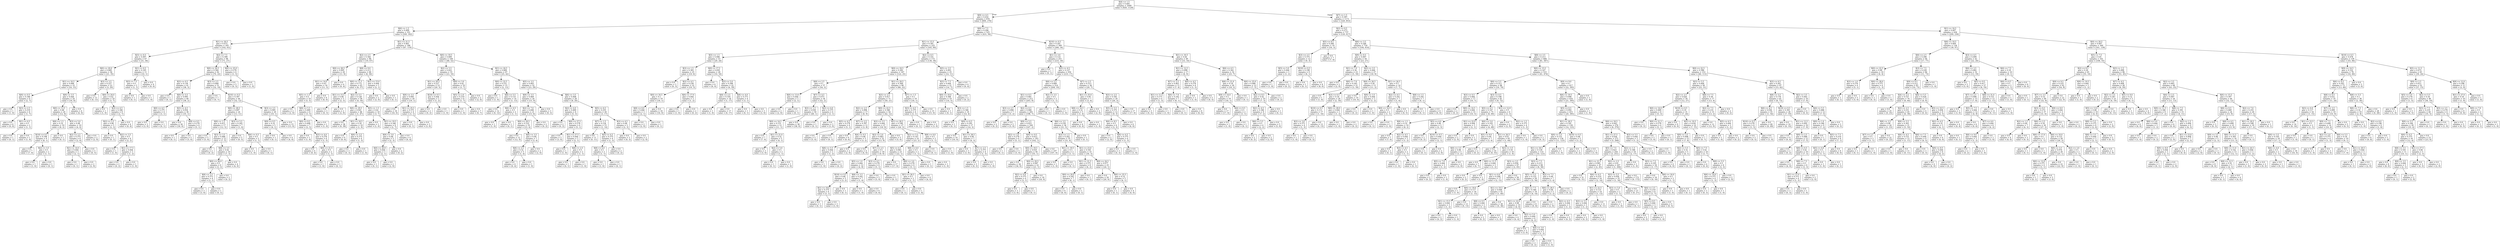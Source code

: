 digraph Tree {
node [shape=box] ;
0 [label="X[4] <= 1.5\ngini = 0.495\nsamples = 2049\nvalue = [920, 1129]"] ;
1 [label="X[9] <= 4.5\ngini = 0.432\nsamples = 876\nvalue = [600, 276]"] ;
0 -> 1 [labeldistance=2.5, labelangle=45, headlabel="True"] ;
2 [label="X[6] <= 1.5\ngini = 0.499\nsamples = 351\nvalue = [169, 182]"] ;
1 -> 2 ;
3 [label="X[1] <= 20.5\ngini = 0.472\nsamples = 165\nvalue = [102, 63]"] ;
2 -> 3 ;
4 [label="X[3] <= 6.5\ngini = 0.497\nsamples = 67\nvalue = [31, 36]"] ;
3 -> 4 ;
5 [label="X[0] <= 20.0\ngini = 0.469\nsamples = 56\nvalue = [21, 35]"] ;
4 -> 5 ;
6 [label="X[1] <= 10.5\ngini = 0.496\nsamples = 33\nvalue = [18, 15]"] ;
5 -> 6 ;
7 [label="X[9] <= 0.5\ngini = 0.346\nsamples = 9\nvalue = [2, 7]"] ;
6 -> 7 ;
8 [label="gini = 0.0\nsamples = 1\nvalue = [1, 0]"] ;
7 -> 8 ;
9 [label="X[3] <= 2.5\ngini = 0.219\nsamples = 8\nvalue = [1, 7]"] ;
7 -> 9 ;
10 [label="gini = 0.0\nsamples = 6\nvalue = [0, 6]"] ;
9 -> 10 ;
11 [label="X[1] <= 6.5\ngini = 0.5\nsamples = 2\nvalue = [1, 1]"] ;
9 -> 11 ;
12 [label="gini = 0.0\nsamples = 1\nvalue = [0, 1]"] ;
11 -> 12 ;
13 [label="gini = 0.0\nsamples = 1\nvalue = [1, 0]"] ;
11 -> 13 ;
14 [label="X[9] <= 3.5\ngini = 0.444\nsamples = 24\nvalue = [16, 8]"] ;
6 -> 14 ;
15 [label="X[0] <= 13.5\ngini = 0.48\nsamples = 20\nvalue = [12, 8]"] ;
14 -> 15 ;
16 [label="X[8] <= 1.5\ngini = 0.32\nsamples = 10\nvalue = [8, 2]"] ;
15 -> 16 ;
17 [label="X[10] <= 0.5\ngini = 0.198\nsamples = 9\nvalue = [8, 1]"] ;
16 -> 17 ;
18 [label="gini = 0.0\nsamples = 7\nvalue = [7, 0]"] ;
17 -> 18 ;
19 [label="X[2] <= 3.5\ngini = 0.5\nsamples = 2\nvalue = [1, 1]"] ;
17 -> 19 ;
20 [label="gini = 0.0\nsamples = 1\nvalue = [1, 0]"] ;
19 -> 20 ;
21 [label="gini = 0.0\nsamples = 1\nvalue = [0, 1]"] ;
19 -> 21 ;
22 [label="gini = 0.0\nsamples = 1\nvalue = [0, 1]"] ;
16 -> 22 ;
23 [label="X[3] <= 5.0\ngini = 0.48\nsamples = 10\nvalue = [4, 6]"] ;
15 -> 23 ;
24 [label="X[2] <= 2.5\ngini = 0.375\nsamples = 8\nvalue = [2, 6]"] ;
23 -> 24 ;
25 [label="X[1] <= 14.0\ngini = 0.444\nsamples = 3\nvalue = [2, 1]"] ;
24 -> 25 ;
26 [label="gini = 0.0\nsamples = 1\nvalue = [0, 1]"] ;
25 -> 26 ;
27 [label="gini = 0.0\nsamples = 2\nvalue = [2, 0]"] ;
25 -> 27 ;
28 [label="gini = 0.0\nsamples = 5\nvalue = [0, 5]"] ;
24 -> 28 ;
29 [label="gini = 0.0\nsamples = 2\nvalue = [2, 0]"] ;
23 -> 29 ;
30 [label="gini = 0.0\nsamples = 4\nvalue = [4, 0]"] ;
14 -> 30 ;
31 [label="X[3] <= 3.5\ngini = 0.227\nsamples = 23\nvalue = [3, 20]"] ;
5 -> 31 ;
32 [label="gini = 0.0\nsamples = 13\nvalue = [0, 13]"] ;
31 -> 32 ;
33 [label="X[0] <= 24.0\ngini = 0.42\nsamples = 10\nvalue = [3, 7]"] ;
31 -> 33 ;
34 [label="gini = 0.0\nsamples = 1\nvalue = [1, 0]"] ;
33 -> 34 ;
35 [label="X[3] <= 4.5\ngini = 0.346\nsamples = 9\nvalue = [2, 7]"] ;
33 -> 35 ;
36 [label="X[2] <= 2.5\ngini = 0.48\nsamples = 5\nvalue = [2, 3]"] ;
35 -> 36 ;
37 [label="gini = 0.0\nsamples = 1\nvalue = [0, 1]"] ;
36 -> 37 ;
38 [label="X[2] <= 3.5\ngini = 0.5\nsamples = 4\nvalue = [2, 2]"] ;
36 -> 38 ;
39 [label="gini = 0.0\nsamples = 1\nvalue = [1, 0]"] ;
38 -> 39 ;
40 [label="X[1] <= 17.5\ngini = 0.444\nsamples = 3\nvalue = [1, 2]"] ;
38 -> 40 ;
41 [label="gini = 0.0\nsamples = 2\nvalue = [0, 2]"] ;
40 -> 41 ;
42 [label="gini = 0.0\nsamples = 1\nvalue = [1, 0]"] ;
40 -> 42 ;
43 [label="gini = 0.0\nsamples = 4\nvalue = [0, 4]"] ;
35 -> 43 ;
44 [label="X[1] <= 6.5\ngini = 0.165\nsamples = 11\nvalue = [10, 1]"] ;
4 -> 44 ;
45 [label="X[3] <= 7.5\ngini = 0.5\nsamples = 2\nvalue = [1, 1]"] ;
44 -> 45 ;
46 [label="gini = 0.0\nsamples = 1\nvalue = [0, 1]"] ;
45 -> 46 ;
47 [label="gini = 0.0\nsamples = 1\nvalue = [1, 0]"] ;
45 -> 47 ;
48 [label="gini = 0.0\nsamples = 9\nvalue = [9, 0]"] ;
44 -> 48 ;
49 [label="X[2] <= 7.5\ngini = 0.399\nsamples = 98\nvalue = [71, 27]"] ;
3 -> 49 ;
50 [label="X[0] <= 20.5\ngini = 0.364\nsamples = 92\nvalue = [70, 22]"] ;
49 -> 50 ;
51 [label="X[3] <= 0.5\ngini = 0.136\nsamples = 41\nvalue = [38, 3]"] ;
50 -> 51 ;
52 [label="gini = 0.0\nsamples = 1\nvalue = [0, 1]"] ;
51 -> 52 ;
53 [label="X[0] <= 5.5\ngini = 0.095\nsamples = 40\nvalue = [38, 2]"] ;
51 -> 53 ;
54 [label="X[0] <= 4.5\ngini = 0.375\nsamples = 4\nvalue = [3, 1]"] ;
53 -> 54 ;
55 [label="gini = 0.0\nsamples = 3\nvalue = [3, 0]"] ;
54 -> 55 ;
56 [label="gini = 0.0\nsamples = 1\nvalue = [0, 1]"] ;
54 -> 56 ;
57 [label="X[3] <= 4.5\ngini = 0.054\nsamples = 36\nvalue = [35, 1]"] ;
53 -> 57 ;
58 [label="gini = 0.0\nsamples = 30\nvalue = [30, 0]"] ;
57 -> 58 ;
59 [label="X[8] <= 0.5\ngini = 0.278\nsamples = 6\nvalue = [5, 1]"] ;
57 -> 59 ;
60 [label="gini = 0.0\nsamples = 1\nvalue = [0, 1]"] ;
59 -> 60 ;
61 [label="gini = 0.0\nsamples = 5\nvalue = [5, 0]"] ;
59 -> 61 ;
62 [label="X[3] <= 2.5\ngini = 0.468\nsamples = 51\nvalue = [32, 19]"] ;
50 -> 62 ;
63 [label="gini = 0.0\nsamples = 7\nvalue = [0, 7]"] ;
62 -> 63 ;
64 [label="X[10] <= 0.5\ngini = 0.397\nsamples = 44\nvalue = [32, 12]"] ;
62 -> 64 ;
65 [label="X[0] <= 28.5\ngini = 0.497\nsamples = 24\nvalue = [13, 11]"] ;
64 -> 65 ;
66 [label="X[9] <= 1.5\ngini = 0.415\nsamples = 17\nvalue = [12, 5]"] ;
65 -> 66 ;
67 [label="gini = 0.0\nsamples = 5\nvalue = [5, 0]"] ;
66 -> 67 ;
68 [label="X[3] <= 3.5\ngini = 0.486\nsamples = 12\nvalue = [7, 5]"] ;
66 -> 68 ;
69 [label="gini = 0.0\nsamples = 2\nvalue = [0, 2]"] ;
68 -> 69 ;
70 [label="X[8] <= 3.5\ngini = 0.42\nsamples = 10\nvalue = [7, 3]"] ;
68 -> 70 ;
71 [label="X[0] <= 26.0\ngini = 0.5\nsamples = 6\nvalue = [3, 3]"] ;
70 -> 71 ;
72 [label="X[8] <= 2.5\ngini = 0.375\nsamples = 4\nvalue = [3, 1]"] ;
71 -> 72 ;
73 [label="gini = 0.0\nsamples = 3\nvalue = [3, 0]"] ;
72 -> 73 ;
74 [label="gini = 0.0\nsamples = 1\nvalue = [0, 1]"] ;
72 -> 74 ;
75 [label="gini = 0.0\nsamples = 2\nvalue = [0, 2]"] ;
71 -> 75 ;
76 [label="gini = 0.0\nsamples = 4\nvalue = [4, 0]"] ;
70 -> 76 ;
77 [label="X[3] <= 5.5\ngini = 0.245\nsamples = 7\nvalue = [1, 6]"] ;
65 -> 77 ;
78 [label="gini = 0.0\nsamples = 5\nvalue = [0, 5]"] ;
77 -> 78 ;
79 [label="X[6] <= 0.5\ngini = 0.5\nsamples = 2\nvalue = [1, 1]"] ;
77 -> 79 ;
80 [label="gini = 0.0\nsamples = 1\nvalue = [1, 0]"] ;
79 -> 80 ;
81 [label="gini = 0.0\nsamples = 1\nvalue = [0, 1]"] ;
79 -> 81 ;
82 [label="X[3] <= 3.5\ngini = 0.095\nsamples = 20\nvalue = [19, 1]"] ;
64 -> 82 ;
83 [label="X[9] <= 0.5\ngini = 0.32\nsamples = 5\nvalue = [4, 1]"] ;
82 -> 83 ;
84 [label="gini = 0.0\nsamples = 1\nvalue = [0, 1]"] ;
83 -> 84 ;
85 [label="gini = 0.0\nsamples = 4\nvalue = [4, 0]"] ;
83 -> 85 ;
86 [label="gini = 0.0\nsamples = 15\nvalue = [15, 0]"] ;
82 -> 86 ;
87 [label="X[0] <= 25.0\ngini = 0.278\nsamples = 6\nvalue = [1, 5]"] ;
49 -> 87 ;
88 [label="gini = 0.0\nsamples = 5\nvalue = [0, 5]"] ;
87 -> 88 ;
89 [label="gini = 0.0\nsamples = 1\nvalue = [1, 0]"] ;
87 -> 89 ;
90 [label="X[1] <= 21.5\ngini = 0.461\nsamples = 186\nvalue = [67, 119]"] ;
2 -> 90 ;
91 [label="X[2] <= 2.5\ngini = 0.344\nsamples = 86\nvalue = [19, 67]"] ;
90 -> 91 ;
92 [label="X[0] <= 28.5\ngini = 0.495\nsamples = 20\nvalue = [11, 9]"] ;
91 -> 92 ;
93 [label="X[1] <= 14.0\ngini = 0.43\nsamples = 16\nvalue = [11, 5]"] ;
92 -> 93 ;
94 [label="X[5] <= 1.5\ngini = 0.5\nsamples = 10\nvalue = [5, 5]"] ;
93 -> 94 ;
95 [label="gini = 0.0\nsamples = 2\nvalue = [2, 0]"] ;
94 -> 95 ;
96 [label="X[8] <= 5.5\ngini = 0.469\nsamples = 8\nvalue = [3, 5]"] ;
94 -> 96 ;
97 [label="X[0] <= 9.5\ngini = 0.408\nsamples = 7\nvalue = [2, 5]"] ;
96 -> 97 ;
98 [label="gini = 0.0\nsamples = 1\nvalue = [1, 0]"] ;
97 -> 98 ;
99 [label="X[3] <= 4.0\ngini = 0.278\nsamples = 6\nvalue = [1, 5]"] ;
97 -> 99 ;
100 [label="gini = 0.0\nsamples = 4\nvalue = [0, 4]"] ;
99 -> 100 ;
101 [label="X[0] <= 21.5\ngini = 0.5\nsamples = 2\nvalue = [1, 1]"] ;
99 -> 101 ;
102 [label="gini = 0.0\nsamples = 1\nvalue = [1, 0]"] ;
101 -> 102 ;
103 [label="gini = 0.0\nsamples = 1\nvalue = [0, 1]"] ;
101 -> 103 ;
104 [label="gini = 0.0\nsamples = 1\nvalue = [1, 0]"] ;
96 -> 104 ;
105 [label="gini = 0.0\nsamples = 6\nvalue = [6, 0]"] ;
93 -> 105 ;
106 [label="gini = 0.0\nsamples = 4\nvalue = [0, 4]"] ;
92 -> 106 ;
107 [label="X[8] <= 9.0\ngini = 0.213\nsamples = 66\nvalue = [8, 58]"] ;
91 -> 107 ;
108 [label="X[0] <= 11.5\ngini = 0.172\nsamples = 63\nvalue = [6, 57]"] ;
107 -> 108 ;
109 [label="X[1] <= 15.5\ngini = 0.48\nsamples = 5\nvalue = [2, 3]"] ;
108 -> 109 ;
110 [label="gini = 0.0\nsamples = 3\nvalue = [0, 3]"] ;
109 -> 110 ;
111 [label="gini = 0.0\nsamples = 2\nvalue = [2, 0]"] ;
109 -> 111 ;
112 [label="X[2] <= 5.5\ngini = 0.128\nsamples = 58\nvalue = [4, 54]"] ;
108 -> 112 ;
113 [label="X[0] <= 29.5\ngini = 0.041\nsamples = 48\nvalue = [1, 47]"] ;
112 -> 113 ;
114 [label="gini = 0.0\nsamples = 38\nvalue = [0, 38]"] ;
113 -> 114 ;
115 [label="X[1] <= 18.5\ngini = 0.18\nsamples = 10\nvalue = [1, 9]"] ;
113 -> 115 ;
116 [label="gini = 0.0\nsamples = 6\nvalue = [0, 6]"] ;
115 -> 116 ;
117 [label="X[9] <= 3.5\ngini = 0.375\nsamples = 4\nvalue = [1, 3]"] ;
115 -> 117 ;
118 [label="gini = 0.0\nsamples = 3\nvalue = [0, 3]"] ;
117 -> 118 ;
119 [label="gini = 0.0\nsamples = 1\nvalue = [1, 0]"] ;
117 -> 119 ;
120 [label="X[5] <= 1.5\ngini = 0.42\nsamples = 10\nvalue = [3, 7]"] ;
112 -> 120 ;
121 [label="gini = 0.0\nsamples = 1\nvalue = [1, 0]"] ;
120 -> 121 ;
122 [label="X[1] <= 19.5\ngini = 0.346\nsamples = 9\nvalue = [2, 7]"] ;
120 -> 122 ;
123 [label="X[9] <= 3.0\ngini = 0.48\nsamples = 5\nvalue = [2, 3]"] ;
122 -> 123 ;
124 [label="X[0] <= 20.0\ngini = 0.444\nsamples = 3\nvalue = [2, 1]"] ;
123 -> 124 ;
125 [label="gini = 0.0\nsamples = 1\nvalue = [0, 1]"] ;
124 -> 125 ;
126 [label="gini = 0.0\nsamples = 2\nvalue = [2, 0]"] ;
124 -> 126 ;
127 [label="gini = 0.0\nsamples = 2\nvalue = [0, 2]"] ;
123 -> 127 ;
128 [label="gini = 0.0\nsamples = 4\nvalue = [0, 4]"] ;
122 -> 128 ;
129 [label="X[1] <= 15.0\ngini = 0.444\nsamples = 3\nvalue = [2, 1]"] ;
107 -> 129 ;
130 [label="gini = 0.0\nsamples = 2\nvalue = [2, 0]"] ;
129 -> 130 ;
131 [label="gini = 0.0\nsamples = 1\nvalue = [0, 1]"] ;
129 -> 131 ;
132 [label="X[0] <= 19.5\ngini = 0.499\nsamples = 100\nvalue = [48, 52]"] ;
90 -> 132 ;
133 [label="X[2] <= 5.5\ngini = 0.422\nsamples = 33\nvalue = [23, 10]"] ;
132 -> 133 ;
134 [label="X[1] <= 29.5\ngini = 0.227\nsamples = 23\nvalue = [20, 3]"] ;
133 -> 134 ;
135 [label="X[9] <= 3.5\ngini = 0.095\nsamples = 20\nvalue = [19, 1]"] ;
134 -> 135 ;
136 [label="gini = 0.0\nsamples = 16\nvalue = [16, 0]"] ;
135 -> 136 ;
137 [label="X[1] <= 25.5\ngini = 0.375\nsamples = 4\nvalue = [3, 1]"] ;
135 -> 137 ;
138 [label="gini = 0.0\nsamples = 1\nvalue = [0, 1]"] ;
137 -> 138 ;
139 [label="gini = 0.0\nsamples = 3\nvalue = [3, 0]"] ;
137 -> 139 ;
140 [label="X[10] <= 0.5\ngini = 0.444\nsamples = 3\nvalue = [1, 2]"] ;
134 -> 140 ;
141 [label="gini = 0.0\nsamples = 2\nvalue = [0, 2]"] ;
140 -> 141 ;
142 [label="gini = 0.0\nsamples = 1\nvalue = [1, 0]"] ;
140 -> 142 ;
143 [label="X[9] <= 3.0\ngini = 0.42\nsamples = 10\nvalue = [3, 7]"] ;
133 -> 143 ;
144 [label="X[5] <= 2.0\ngini = 0.219\nsamples = 8\nvalue = [1, 7]"] ;
143 -> 144 ;
145 [label="gini = 0.0\nsamples = 1\nvalue = [1, 0]"] ;
144 -> 145 ;
146 [label="gini = 0.0\nsamples = 7\nvalue = [0, 7]"] ;
144 -> 146 ;
147 [label="gini = 0.0\nsamples = 2\nvalue = [2, 0]"] ;
143 -> 147 ;
148 [label="X[1] <= 24.5\ngini = 0.468\nsamples = 67\nvalue = [25, 42]"] ;
132 -> 148 ;
149 [label="X[0] <= 22.5\ngini = 0.231\nsamples = 15\nvalue = [2, 13]"] ;
148 -> 149 ;
150 [label="gini = 0.0\nsamples = 1\nvalue = [1, 0]"] ;
149 -> 150 ;
151 [label="X[6] <= 5.5\ngini = 0.133\nsamples = 14\nvalue = [1, 13]"] ;
149 -> 151 ;
152 [label="gini = 0.0\nsamples = 12\nvalue = [0, 12]"] ;
151 -> 152 ;
153 [label="X[6] <= 6.5\ngini = 0.5\nsamples = 2\nvalue = [1, 1]"] ;
151 -> 153 ;
154 [label="gini = 0.0\nsamples = 1\nvalue = [1, 0]"] ;
153 -> 154 ;
155 [label="gini = 0.0\nsamples = 1\nvalue = [0, 1]"] ;
153 -> 155 ;
156 [label="X[5] <= 3.5\ngini = 0.493\nsamples = 52\nvalue = [23, 29]"] ;
148 -> 156 ;
157 [label="X[9] <= 3.5\ngini = 0.469\nsamples = 24\nvalue = [15, 9]"] ;
156 -> 157 ;
158 [label="X[2] <= 7.0\ngini = 0.408\nsamples = 21\nvalue = [15, 6]"] ;
157 -> 158 ;
159 [label="X[0] <= 29.5\ngini = 0.332\nsamples = 19\nvalue = [15, 4]"] ;
158 -> 159 ;
160 [label="gini = 0.0\nsamples = 12\nvalue = [12, 0]"] ;
159 -> 160 ;
161 [label="X[6] <= 3.5\ngini = 0.49\nsamples = 7\nvalue = [3, 4]"] ;
159 -> 161 ;
162 [label="X[8] <= 2.5\ngini = 0.32\nsamples = 5\nvalue = [1, 4]"] ;
161 -> 162 ;
163 [label="gini = 0.0\nsamples = 4\nvalue = [0, 4]"] ;
162 -> 163 ;
164 [label="gini = 0.0\nsamples = 1\nvalue = [1, 0]"] ;
162 -> 164 ;
165 [label="gini = 0.0\nsamples = 2\nvalue = [2, 0]"] ;
161 -> 165 ;
166 [label="gini = 0.0\nsamples = 2\nvalue = [0, 2]"] ;
158 -> 166 ;
167 [label="gini = 0.0\nsamples = 3\nvalue = [0, 3]"] ;
157 -> 167 ;
168 [label="X[6] <= 3.5\ngini = 0.408\nsamples = 28\nvalue = [8, 20]"] ;
156 -> 168 ;
169 [label="X[2] <= 4.0\ngini = 0.469\nsamples = 8\nvalue = [5, 3]"] ;
168 -> 169 ;
170 [label="gini = 0.0\nsamples = 2\nvalue = [0, 2]"] ;
169 -> 170 ;
171 [label="X[0] <= 27.5\ngini = 0.278\nsamples = 6\nvalue = [5, 1]"] ;
169 -> 171 ;
172 [label="gini = 0.0\nsamples = 3\nvalue = [3, 0]"] ;
171 -> 172 ;
173 [label="X[1] <= 27.5\ngini = 0.444\nsamples = 3\nvalue = [2, 1]"] ;
171 -> 173 ;
174 [label="gini = 0.0\nsamples = 1\nvalue = [1, 0]"] ;
173 -> 174 ;
175 [label="X[8] <= 2.5\ngini = 0.5\nsamples = 2\nvalue = [1, 1]"] ;
173 -> 175 ;
176 [label="gini = 0.0\nsamples = 1\nvalue = [0, 1]"] ;
175 -> 176 ;
177 [label="gini = 0.0\nsamples = 1\nvalue = [1, 0]"] ;
175 -> 177 ;
178 [label="X[5] <= 6.5\ngini = 0.255\nsamples = 20\nvalue = [3, 17]"] ;
168 -> 178 ;
179 [label="X[7] <= 1.5\ngini = 0.124\nsamples = 15\nvalue = [1, 14]"] ;
178 -> 179 ;
180 [label="gini = 0.0\nsamples = 11\nvalue = [0, 11]"] ;
179 -> 180 ;
181 [label="X[5] <= 4.5\ngini = 0.375\nsamples = 4\nvalue = [1, 3]"] ;
179 -> 181 ;
182 [label="X[8] <= 6.0\ngini = 0.5\nsamples = 2\nvalue = [1, 1]"] ;
181 -> 182 ;
183 [label="gini = 0.0\nsamples = 1\nvalue = [1, 0]"] ;
182 -> 183 ;
184 [label="gini = 0.0\nsamples = 1\nvalue = [0, 1]"] ;
182 -> 184 ;
185 [label="gini = 0.0\nsamples = 2\nvalue = [0, 2]"] ;
181 -> 185 ;
186 [label="X[3] <= 4.5\ngini = 0.48\nsamples = 5\nvalue = [2, 3]"] ;
178 -> 186 ;
187 [label="gini = 0.0\nsamples = 3\nvalue = [0, 3]"] ;
186 -> 187 ;
188 [label="gini = 0.0\nsamples = 2\nvalue = [2, 0]"] ;
186 -> 188 ;
189 [label="X[8] <= 7.5\ngini = 0.294\nsamples = 525\nvalue = [431, 94]"] ;
1 -> 189 ;
190 [label="X[1] <= 15.5\ngini = 0.391\nsamples = 225\nvalue = [165, 60]"] ;
189 -> 190 ;
191 [label="X[5] <= 1.5\ngini = 0.496\nsamples = 53\nvalue = [29, 24]"] ;
190 -> 191 ;
192 [label="X[3] <= 1.5\ngini = 0.365\nsamples = 25\nvalue = [19, 6]"] ;
191 -> 192 ;
193 [label="gini = 0.0\nsamples = 3\nvalue = [0, 3]"] ;
192 -> 193 ;
194 [label="X[2] <= 4.5\ngini = 0.236\nsamples = 22\nvalue = [19, 3]"] ;
192 -> 194 ;
195 [label="X[0] <= 16.5\ngini = 0.1\nsamples = 19\nvalue = [18, 1]"] ;
194 -> 195 ;
196 [label="X[8] <= 6.0\ngini = 0.444\nsamples = 3\nvalue = [2, 1]"] ;
195 -> 196 ;
197 [label="gini = 0.0\nsamples = 2\nvalue = [2, 0]"] ;
196 -> 197 ;
198 [label="gini = 0.0\nsamples = 1\nvalue = [0, 1]"] ;
196 -> 198 ;
199 [label="gini = 0.0\nsamples = 16\nvalue = [16, 0]"] ;
195 -> 199 ;
200 [label="X[0] <= 17.0\ngini = 0.444\nsamples = 3\nvalue = [1, 2]"] ;
194 -> 200 ;
201 [label="gini = 0.0\nsamples = 1\nvalue = [1, 0]"] ;
200 -> 201 ;
202 [label="gini = 0.0\nsamples = 2\nvalue = [0, 2]"] ;
200 -> 202 ;
203 [label="X[0] <= 17.5\ngini = 0.459\nsamples = 28\nvalue = [10, 18]"] ;
191 -> 203 ;
204 [label="gini = 0.0\nsamples = 6\nvalue = [6, 0]"] ;
203 -> 204 ;
205 [label="X[3] <= 5.0\ngini = 0.298\nsamples = 22\nvalue = [4, 18]"] ;
203 -> 205 ;
206 [label="X[8] <= 2.5\ngini = 0.105\nsamples = 18\nvalue = [1, 17]"] ;
205 -> 206 ;
207 [label="gini = 0.0\nsamples = 1\nvalue = [1, 0]"] ;
206 -> 207 ;
208 [label="gini = 0.0\nsamples = 17\nvalue = [0, 17]"] ;
206 -> 208 ;
209 [label="X[8] <= 4.0\ngini = 0.375\nsamples = 4\nvalue = [3, 1]"] ;
205 -> 209 ;
210 [label="gini = 0.0\nsamples = 1\nvalue = [0, 1]"] ;
209 -> 210 ;
211 [label="gini = 0.0\nsamples = 3\nvalue = [3, 0]"] ;
209 -> 211 ;
212 [label="X[2] <= 6.5\ngini = 0.331\nsamples = 172\nvalue = [136, 36]"] ;
190 -> 212 ;
213 [label="X[0] <= 18.5\ngini = 0.282\nsamples = 147\nvalue = [122, 25]"] ;
212 -> 213 ;
214 [label="X[8] <= 2.5\ngini = 0.1\nsamples = 57\nvalue = [54, 3]"] ;
213 -> 214 ;
215 [label="X[0] <= 13.0\ngini = 0.444\nsamples = 3\nvalue = [2, 1]"] ;
214 -> 215 ;
216 [label="gini = 0.0\nsamples = 2\nvalue = [2, 0]"] ;
215 -> 216 ;
217 [label="gini = 0.0\nsamples = 1\nvalue = [0, 1]"] ;
215 -> 217 ;
218 [label="X[7] <= 4.5\ngini = 0.071\nsamples = 54\nvalue = [52, 2]"] ;
214 -> 218 ;
219 [label="X[3] <= 1.5\ngini = 0.039\nsamples = 50\nvalue = [49, 1]"] ;
218 -> 219 ;
220 [label="X[0] <= 14.5\ngini = 0.153\nsamples = 12\nvalue = [11, 1]"] ;
219 -> 220 ;
221 [label="gini = 0.0\nsamples = 7\nvalue = [7, 0]"] ;
220 -> 221 ;
222 [label="X[1] <= 21.0\ngini = 0.32\nsamples = 5\nvalue = [4, 1]"] ;
220 -> 222 ;
223 [label="gini = 0.0\nsamples = 3\nvalue = [3, 0]"] ;
222 -> 223 ;
224 [label="X[2] <= 5.0\ngini = 0.5\nsamples = 2\nvalue = [1, 1]"] ;
222 -> 224 ;
225 [label="gini = 0.0\nsamples = 1\nvalue = [0, 1]"] ;
224 -> 225 ;
226 [label="gini = 0.0\nsamples = 1\nvalue = [1, 0]"] ;
224 -> 226 ;
227 [label="gini = 0.0\nsamples = 38\nvalue = [38, 0]"] ;
219 -> 227 ;
228 [label="X[2] <= 4.0\ngini = 0.375\nsamples = 4\nvalue = [3, 1]"] ;
218 -> 228 ;
229 [label="gini = 0.0\nsamples = 1\nvalue = [0, 1]"] ;
228 -> 229 ;
230 [label="gini = 0.0\nsamples = 3\nvalue = [3, 0]"] ;
228 -> 230 ;
231 [label="X[1] <= 29.5\ngini = 0.369\nsamples = 90\nvalue = [68, 22]"] ;
213 -> 231 ;
232 [label="X[3] <= 2.5\ngini = 0.417\nsamples = 71\nvalue = [50, 21]"] ;
231 -> 232 ;
233 [label="X[2] <= 2.5\ngini = 0.498\nsamples = 17\nvalue = [8, 9]"] ;
232 -> 233 ;
234 [label="X[5] <= 4.5\ngini = 0.278\nsamples = 6\nvalue = [5, 1]"] ;
233 -> 234 ;
235 [label="gini = 0.0\nsamples = 5\nvalue = [5, 0]"] ;
234 -> 235 ;
236 [label="gini = 0.0\nsamples = 1\nvalue = [0, 1]"] ;
234 -> 236 ;
237 [label="X[7] <= 2.5\ngini = 0.397\nsamples = 11\nvalue = [3, 8]"] ;
233 -> 237 ;
238 [label="gini = 0.0\nsamples = 6\nvalue = [0, 6]"] ;
237 -> 238 ;
239 [label="X[4] <= 0.5\ngini = 0.48\nsamples = 5\nvalue = [3, 2]"] ;
237 -> 239 ;
240 [label="X[8] <= 5.5\ngini = 0.444\nsamples = 3\nvalue = [1, 2]"] ;
239 -> 240 ;
241 [label="gini = 0.0\nsamples = 1\nvalue = [1, 0]"] ;
240 -> 241 ;
242 [label="gini = 0.0\nsamples = 2\nvalue = [0, 2]"] ;
240 -> 242 ;
243 [label="gini = 0.0\nsamples = 2\nvalue = [2, 0]"] ;
239 -> 243 ;
244 [label="X[0] <= 22.5\ngini = 0.346\nsamples = 54\nvalue = [42, 12]"] ;
232 -> 244 ;
245 [label="X[3] <= 5.5\ngini = 0.444\nsamples = 27\nvalue = [18, 9]"] ;
244 -> 245 ;
246 [label="X[2] <= 2.0\ngini = 0.483\nsamples = 22\nvalue = [13, 9]"] ;
245 -> 246 ;
247 [label="gini = 0.0\nsamples = 4\nvalue = [4, 0]"] ;
246 -> 247 ;
248 [label="X[7] <= 2.5\ngini = 0.5\nsamples = 18\nvalue = [9, 9]"] ;
246 -> 248 ;
249 [label="X[5] <= 1.0\ngini = 0.444\nsamples = 12\nvalue = [4, 8]"] ;
248 -> 249 ;
250 [label="X[10] <= 0.5\ngini = 0.48\nsamples = 5\nvalue = [3, 2]"] ;
249 -> 250 ;
251 [label="X[1] <= 19.0\ngini = 0.375\nsamples = 4\nvalue = [3, 1]"] ;
250 -> 251 ;
252 [label="gini = 0.0\nsamples = 1\nvalue = [0, 1]"] ;
251 -> 252 ;
253 [label="gini = 0.0\nsamples = 3\nvalue = [3, 0]"] ;
251 -> 253 ;
254 [label="gini = 0.0\nsamples = 1\nvalue = [0, 1]"] ;
250 -> 254 ;
255 [label="X[8] <= 3.5\ngini = 0.245\nsamples = 7\nvalue = [1, 6]"] ;
249 -> 255 ;
256 [label="gini = 0.0\nsamples = 1\nvalue = [1, 0]"] ;
255 -> 256 ;
257 [label="gini = 0.0\nsamples = 6\nvalue = [0, 6]"] ;
255 -> 257 ;
258 [label="X[3] <= 4.5\ngini = 0.278\nsamples = 6\nvalue = [5, 1]"] ;
248 -> 258 ;
259 [label="gini = 0.0\nsamples = 5\nvalue = [5, 0]"] ;
258 -> 259 ;
260 [label="gini = 0.0\nsamples = 1\nvalue = [0, 1]"] ;
258 -> 260 ;
261 [label="gini = 0.0\nsamples = 5\nvalue = [5, 0]"] ;
245 -> 261 ;
262 [label="X[1] <= 28.5\ngini = 0.198\nsamples = 27\nvalue = [24, 3]"] ;
244 -> 262 ;
263 [label="X[2] <= 5.5\ngini = 0.147\nsamples = 25\nvalue = [23, 2]"] ;
262 -> 263 ;
264 [label="X[5] <= 4.5\ngini = 0.083\nsamples = 23\nvalue = [22, 1]"] ;
263 -> 264 ;
265 [label="gini = 0.0\nsamples = 17\nvalue = [17, 0]"] ;
264 -> 265 ;
266 [label="X[6] <= 3.0\ngini = 0.278\nsamples = 6\nvalue = [5, 1]"] ;
264 -> 266 ;
267 [label="X[1] <= 26.5\ngini = 0.5\nsamples = 2\nvalue = [1, 1]"] ;
266 -> 267 ;
268 [label="gini = 0.0\nsamples = 1\nvalue = [0, 1]"] ;
267 -> 268 ;
269 [label="gini = 0.0\nsamples = 1\nvalue = [1, 0]"] ;
267 -> 269 ;
270 [label="gini = 0.0\nsamples = 4\nvalue = [4, 0]"] ;
266 -> 270 ;
271 [label="X[8] <= 6.0\ngini = 0.5\nsamples = 2\nvalue = [1, 1]"] ;
263 -> 271 ;
272 [label="gini = 0.0\nsamples = 1\nvalue = [0, 1]"] ;
271 -> 272 ;
273 [label="gini = 0.0\nsamples = 1\nvalue = [1, 0]"] ;
271 -> 273 ;
274 [label="X[8] <= 6.0\ngini = 0.5\nsamples = 2\nvalue = [1, 1]"] ;
262 -> 274 ;
275 [label="gini = 0.0\nsamples = 1\nvalue = [0, 1]"] ;
274 -> 275 ;
276 [label="gini = 0.0\nsamples = 1\nvalue = [1, 0]"] ;
274 -> 276 ;
277 [label="X[7] <= 1.5\ngini = 0.1\nsamples = 19\nvalue = [18, 1]"] ;
231 -> 277 ;
278 [label="X[3] <= 4.5\ngini = 0.375\nsamples = 4\nvalue = [3, 1]"] ;
277 -> 278 ;
279 [label="gini = 0.0\nsamples = 1\nvalue = [0, 1]"] ;
278 -> 279 ;
280 [label="gini = 0.0\nsamples = 3\nvalue = [3, 0]"] ;
278 -> 280 ;
281 [label="gini = 0.0\nsamples = 15\nvalue = [15, 0]"] ;
277 -> 281 ;
282 [label="X[5] <= 3.5\ngini = 0.493\nsamples = 25\nvalue = [14, 11]"] ;
212 -> 282 ;
283 [label="X[3] <= 7.5\ngini = 0.444\nsamples = 21\nvalue = [14, 7]"] ;
282 -> 283 ;
284 [label="X[0] <= 10.0\ngini = 0.388\nsamples = 19\nvalue = [14, 5]"] ;
283 -> 284 ;
285 [label="gini = 0.0\nsamples = 1\nvalue = [0, 1]"] ;
284 -> 285 ;
286 [label="X[3] <= 1.5\ngini = 0.346\nsamples = 18\nvalue = [14, 4]"] ;
284 -> 286 ;
287 [label="gini = 0.0\nsamples = 1\nvalue = [0, 1]"] ;
286 -> 287 ;
288 [label="X[9] <= 6.5\ngini = 0.291\nsamples = 17\nvalue = [14, 3]"] ;
286 -> 288 ;
289 [label="gini = 0.0\nsamples = 10\nvalue = [10, 0]"] ;
288 -> 289 ;
290 [label="X[1] <= 28.5\ngini = 0.49\nsamples = 7\nvalue = [4, 3]"] ;
288 -> 290 ;
291 [label="gini = 0.0\nsamples = 3\nvalue = [3, 0]"] ;
290 -> 291 ;
292 [label="X[7] <= 2.5\ngini = 0.375\nsamples = 4\nvalue = [1, 3]"] ;
290 -> 292 ;
293 [label="gini = 0.0\nsamples = 3\nvalue = [0, 3]"] ;
292 -> 293 ;
294 [label="gini = 0.0\nsamples = 1\nvalue = [1, 0]"] ;
292 -> 294 ;
295 [label="gini = 0.0\nsamples = 2\nvalue = [0, 2]"] ;
283 -> 295 ;
296 [label="gini = 0.0\nsamples = 4\nvalue = [0, 4]"] ;
282 -> 296 ;
297 [label="X[10] <= 0.5\ngini = 0.201\nsamples = 300\nvalue = [266, 34]"] ;
189 -> 297 ;
298 [label="X[1] <= 3.0\ngini = 0.133\nsamples = 251\nvalue = [233, 18]"] ;
297 -> 298 ;
299 [label="gini = 0.0\nsamples = 1\nvalue = [0, 1]"] ;
298 -> 299 ;
300 [label="X[5] <= 4.5\ngini = 0.127\nsamples = 250\nvalue = [233, 17]"] ;
298 -> 300 ;
301 [label="X[6] <= 5.5\ngini = 0.089\nsamples = 214\nvalue = [204, 10]"] ;
300 -> 301 ;
302 [label="X[1] <= 6.5\ngini = 0.081\nsamples = 212\nvalue = [203, 9]"] ;
301 -> 302 ;
303 [label="X[3] <= 2.5\ngini = 0.408\nsamples = 7\nvalue = [5, 2]"] ;
302 -> 303 ;
304 [label="gini = 0.0\nsamples = 2\nvalue = [0, 2]"] ;
303 -> 304 ;
305 [label="gini = 0.0\nsamples = 5\nvalue = [5, 0]"] ;
303 -> 305 ;
306 [label="X[2] <= 6.5\ngini = 0.066\nsamples = 205\nvalue = [198, 7]"] ;
302 -> 306 ;
307 [label="X[9] <= 5.5\ngini = 0.023\nsamples = 169\nvalue = [167, 2]"] ;
306 -> 307 ;
308 [label="X[2] <= 3.0\ngini = 0.278\nsamples = 6\nvalue = [5, 1]"] ;
307 -> 308 ;
309 [label="gini = 0.0\nsamples = 1\nvalue = [0, 1]"] ;
308 -> 309 ;
310 [label="gini = 0.0\nsamples = 5\nvalue = [5, 0]"] ;
308 -> 310 ;
311 [label="X[9] <= 9.5\ngini = 0.012\nsamples = 163\nvalue = [162, 1]"] ;
307 -> 311 ;
312 [label="X[0] <= 19.5\ngini = 0.035\nsamples = 56\nvalue = [55, 1]"] ;
311 -> 312 ;
313 [label="gini = 0.0\nsamples = 34\nvalue = [34, 0]"] ;
312 -> 313 ;
314 [label="X[0] <= 20.5\ngini = 0.087\nsamples = 22\nvalue = [21, 1]"] ;
312 -> 314 ;
315 [label="X[2] <= 4.0\ngini = 0.375\nsamples = 4\nvalue = [3, 1]"] ;
314 -> 315 ;
316 [label="gini = 0.0\nsamples = 3\nvalue = [3, 0]"] ;
315 -> 316 ;
317 [label="gini = 0.0\nsamples = 1\nvalue = [0, 1]"] ;
315 -> 317 ;
318 [label="gini = 0.0\nsamples = 18\nvalue = [18, 0]"] ;
314 -> 318 ;
319 [label="gini = 0.0\nsamples = 107\nvalue = [107, 0]"] ;
311 -> 319 ;
320 [label="X[6] <= 3.5\ngini = 0.239\nsamples = 36\nvalue = [31, 5]"] ;
306 -> 320 ;
321 [label="X[3] <= 1.5\ngini = 0.202\nsamples = 35\nvalue = [31, 4]"] ;
320 -> 321 ;
322 [label="X[1] <= 19.5\ngini = 0.5\nsamples = 2\nvalue = [1, 1]"] ;
321 -> 322 ;
323 [label="gini = 0.0\nsamples = 1\nvalue = [1, 0]"] ;
322 -> 323 ;
324 [label="gini = 0.0\nsamples = 1\nvalue = [0, 1]"] ;
322 -> 324 ;
325 [label="X[1] <= 23.0\ngini = 0.165\nsamples = 33\nvalue = [30, 3]"] ;
321 -> 325 ;
326 [label="X[1] <= 21.5\ngini = 0.375\nsamples = 8\nvalue = [6, 2]"] ;
325 -> 326 ;
327 [label="X[0] <= 20.0\ngini = 0.245\nsamples = 7\nvalue = [6, 1]"] ;
326 -> 327 ;
328 [label="gini = 0.0\nsamples = 6\nvalue = [6, 0]"] ;
327 -> 328 ;
329 [label="gini = 0.0\nsamples = 1\nvalue = [0, 1]"] ;
327 -> 329 ;
330 [label="gini = 0.0\nsamples = 1\nvalue = [0, 1]"] ;
326 -> 330 ;
331 [label="X[0] <= 24.5\ngini = 0.077\nsamples = 25\nvalue = [24, 1]"] ;
325 -> 331 ;
332 [label="gini = 0.0\nsamples = 20\nvalue = [20, 0]"] ;
331 -> 332 ;
333 [label="X[0] <= 25.5\ngini = 0.32\nsamples = 5\nvalue = [4, 1]"] ;
331 -> 333 ;
334 [label="gini = 0.0\nsamples = 1\nvalue = [0, 1]"] ;
333 -> 334 ;
335 [label="gini = 0.0\nsamples = 4\nvalue = [4, 0]"] ;
333 -> 335 ;
336 [label="gini = 0.0\nsamples = 1\nvalue = [0, 1]"] ;
320 -> 336 ;
337 [label="X[2] <= 3.5\ngini = 0.5\nsamples = 2\nvalue = [1, 1]"] ;
301 -> 337 ;
338 [label="gini = 0.0\nsamples = 1\nvalue = [0, 1]"] ;
337 -> 338 ;
339 [label="gini = 0.0\nsamples = 1\nvalue = [1, 0]"] ;
337 -> 339 ;
340 [label="X[7] <= 2.5\ngini = 0.313\nsamples = 36\nvalue = [29, 7]"] ;
300 -> 340 ;
341 [label="X[1] <= 25.0\ngini = 0.49\nsamples = 7\nvalue = [3, 4]"] ;
340 -> 341 ;
342 [label="X[8] <= 16.5\ngini = 0.32\nsamples = 5\nvalue = [1, 4]"] ;
341 -> 342 ;
343 [label="gini = 0.0\nsamples = 4\nvalue = [0, 4]"] ;
342 -> 343 ;
344 [label="gini = 0.0\nsamples = 1\nvalue = [1, 0]"] ;
342 -> 344 ;
345 [label="gini = 0.0\nsamples = 2\nvalue = [2, 0]"] ;
341 -> 345 ;
346 [label="X[3] <= 2.5\ngini = 0.185\nsamples = 29\nvalue = [26, 3]"] ;
340 -> 346 ;
347 [label="X[5] <= 5.5\ngini = 0.375\nsamples = 12\nvalue = [9, 3]"] ;
346 -> 347 ;
348 [label="X[0] <= 8.5\ngini = 0.5\nsamples = 6\nvalue = [3, 3]"] ;
347 -> 348 ;
349 [label="gini = 0.0\nsamples = 2\nvalue = [2, 0]"] ;
348 -> 349 ;
350 [label="X[6] <= 4.5\ngini = 0.375\nsamples = 4\nvalue = [1, 3]"] ;
348 -> 350 ;
351 [label="gini = 0.0\nsamples = 3\nvalue = [0, 3]"] ;
350 -> 351 ;
352 [label="gini = 0.0\nsamples = 1\nvalue = [1, 0]"] ;
350 -> 352 ;
353 [label="gini = 0.0\nsamples = 6\nvalue = [6, 0]"] ;
347 -> 353 ;
354 [label="gini = 0.0\nsamples = 17\nvalue = [17, 0]"] ;
346 -> 354 ;
355 [label="X[1] <= 16.5\ngini = 0.44\nsamples = 49\nvalue = [33, 16]"] ;
297 -> 355 ;
356 [label="X[1] <= 12.5\ngini = 0.498\nsamples = 17\nvalue = [8, 9]"] ;
355 -> 356 ;
357 [label="X[7] <= 2.5\ngini = 0.463\nsamples = 11\nvalue = [7, 4]"] ;
356 -> 357 ;
358 [label="X[1] <= 11.0\ngini = 0.375\nsamples = 4\nvalue = [1, 3]"] ;
357 -> 358 ;
359 [label="gini = 0.0\nsamples = 3\nvalue = [0, 3]"] ;
358 -> 359 ;
360 [label="gini = 0.0\nsamples = 1\nvalue = [1, 0]"] ;
358 -> 360 ;
361 [label="X[0] <= 7.0\ngini = 0.245\nsamples = 7\nvalue = [6, 1]"] ;
357 -> 361 ;
362 [label="gini = 0.0\nsamples = 1\nvalue = [0, 1]"] ;
361 -> 362 ;
363 [label="gini = 0.0\nsamples = 6\nvalue = [6, 0]"] ;
361 -> 363 ;
364 [label="X[0] <= 4.5\ngini = 0.278\nsamples = 6\nvalue = [1, 5]"] ;
356 -> 364 ;
365 [label="gini = 0.0\nsamples = 1\nvalue = [1, 0]"] ;
364 -> 365 ;
366 [label="gini = 0.0\nsamples = 5\nvalue = [0, 5]"] ;
364 -> 366 ;
367 [label="X[6] <= 4.5\ngini = 0.342\nsamples = 32\nvalue = [25, 7]"] ;
355 -> 367 ;
368 [label="X[8] <= 21.0\ngini = 0.18\nsamples = 20\nvalue = [18, 2]"] ;
367 -> 368 ;
369 [label="X[9] <= 14.0\ngini = 0.1\nsamples = 19\nvalue = [18, 1]"] ;
368 -> 369 ;
370 [label="gini = 0.0\nsamples = 17\nvalue = [17, 0]"] ;
369 -> 370 ;
371 [label="X[4] <= 0.5\ngini = 0.5\nsamples = 2\nvalue = [1, 1]"] ;
369 -> 371 ;
372 [label="gini = 0.0\nsamples = 1\nvalue = [1, 0]"] ;
371 -> 372 ;
373 [label="gini = 0.0\nsamples = 1\nvalue = [0, 1]"] ;
371 -> 373 ;
374 [label="gini = 0.0\nsamples = 1\nvalue = [0, 1]"] ;
368 -> 374 ;
375 [label="X[0] <= 25.0\ngini = 0.486\nsamples = 12\nvalue = [7, 5]"] ;
367 -> 375 ;
376 [label="X[2] <= 8.5\ngini = 0.42\nsamples = 10\nvalue = [7, 3]"] ;
375 -> 376 ;
377 [label="X[2] <= 4.5\ngini = 0.346\nsamples = 9\nvalue = [7, 2]"] ;
376 -> 377 ;
378 [label="X[6] <= 5.5\ngini = 0.5\nsamples = 4\nvalue = [2, 2]"] ;
377 -> 378 ;
379 [label="gini = 0.0\nsamples = 2\nvalue = [0, 2]"] ;
378 -> 379 ;
380 [label="gini = 0.0\nsamples = 2\nvalue = [2, 0]"] ;
378 -> 380 ;
381 [label="gini = 0.0\nsamples = 5\nvalue = [5, 0]"] ;
377 -> 381 ;
382 [label="gini = 0.0\nsamples = 1\nvalue = [0, 1]"] ;
376 -> 382 ;
383 [label="gini = 0.0\nsamples = 2\nvalue = [0, 2]"] ;
375 -> 383 ;
384 [label="X[7] <= 1.5\ngini = 0.397\nsamples = 1173\nvalue = [320, 853]"] ;
0 -> 384 [labeldistance=2.5, labelangle=-45, headlabel="False"] ;
385 [label="X[2] <= 0.5\ngini = 0.273\nsamples = 737\nvalue = [120, 617]"] ;
384 -> 385 ;
386 [label="X[5] <= 8.5\ngini = 0.266\nsamples = 19\nvalue = [16, 3]"] ;
385 -> 386 ;
387 [label="X[3] <= 2.5\ngini = 0.375\nsamples = 12\nvalue = [9, 3]"] ;
386 -> 387 ;
388 [label="X[5] <= 5.0\ngini = 0.444\nsamples = 3\nvalue = [1, 2]"] ;
387 -> 388 ;
389 [label="gini = 0.0\nsamples = 1\nvalue = [1, 0]"] ;
388 -> 389 ;
390 [label="gini = 0.0\nsamples = 2\nvalue = [0, 2]"] ;
388 -> 390 ;
391 [label="X[10] <= 0.5\ngini = 0.198\nsamples = 9\nvalue = [8, 1]"] ;
387 -> 391 ;
392 [label="gini = 0.0\nsamples = 1\nvalue = [0, 1]"] ;
391 -> 392 ;
393 [label="gini = 0.0\nsamples = 8\nvalue = [8, 0]"] ;
391 -> 393 ;
394 [label="gini = 0.0\nsamples = 7\nvalue = [7, 0]"] ;
386 -> 394 ;
395 [label="X[6] <= 3.5\ngini = 0.248\nsamples = 718\nvalue = [104, 614]"] ;
385 -> 395 ;
396 [label="X[9] <= 0.5\ngini = 0.497\nsamples = 50\nvalue = [23, 27]"] ;
395 -> 396 ;
397 [label="X[1] <= 7.0\ngini = 0.34\nsamples = 23\nvalue = [5, 18]"] ;
396 -> 397 ;
398 [label="gini = 0.0\nsamples = 2\nvalue = [2, 0]"] ;
397 -> 398 ;
399 [label="X[0] <= 7.0\ngini = 0.245\nsamples = 21\nvalue = [3, 18]"] ;
397 -> 399 ;
400 [label="gini = 0.0\nsamples = 1\nvalue = [1, 0]"] ;
399 -> 400 ;
401 [label="X[3] <= 6.5\ngini = 0.18\nsamples = 20\nvalue = [2, 18]"] ;
399 -> 401 ;
402 [label="X[10] <= 0.5\ngini = 0.111\nsamples = 17\nvalue = [1, 16]"] ;
401 -> 402 ;
403 [label="X[3] <= 3.0\ngini = 0.375\nsamples = 4\nvalue = [1, 3]"] ;
402 -> 403 ;
404 [label="gini = 0.0\nsamples = 1\nvalue = [1, 0]"] ;
403 -> 404 ;
405 [label="gini = 0.0\nsamples = 3\nvalue = [0, 3]"] ;
403 -> 405 ;
406 [label="gini = 0.0\nsamples = 13\nvalue = [0, 13]"] ;
402 -> 406 ;
407 [label="X[0] <= 28.0\ngini = 0.444\nsamples = 3\nvalue = [1, 2]"] ;
401 -> 407 ;
408 [label="gini = 0.0\nsamples = 1\nvalue = [1, 0]"] ;
407 -> 408 ;
409 [label="gini = 0.0\nsamples = 2\nvalue = [0, 2]"] ;
407 -> 409 ;
410 [label="X[2] <= 3.5\ngini = 0.444\nsamples = 27\nvalue = [18, 9]"] ;
396 -> 410 ;
411 [label="X[0] <= 26.5\ngini = 0.26\nsamples = 13\nvalue = [11, 2]"] ;
410 -> 411 ;
412 [label="gini = 0.0\nsamples = 10\nvalue = [10, 0]"] ;
411 -> 412 ;
413 [label="X[9] <= 3.5\ngini = 0.444\nsamples = 3\nvalue = [1, 2]"] ;
411 -> 413 ;
414 [label="gini = 0.0\nsamples = 2\nvalue = [0, 2]"] ;
413 -> 414 ;
415 [label="gini = 0.0\nsamples = 1\nvalue = [1, 0]"] ;
413 -> 415 ;
416 [label="X[1] <= 24.5\ngini = 0.5\nsamples = 14\nvalue = [7, 7]"] ;
410 -> 416 ;
417 [label="X[2] <= 4.5\ngini = 0.245\nsamples = 7\nvalue = [1, 6]"] ;
416 -> 417 ;
418 [label="X[0] <= 16.5\ngini = 0.5\nsamples = 2\nvalue = [1, 1]"] ;
417 -> 418 ;
419 [label="gini = 0.0\nsamples = 1\nvalue = [0, 1]"] ;
418 -> 419 ;
420 [label="gini = 0.0\nsamples = 1\nvalue = [1, 0]"] ;
418 -> 420 ;
421 [label="gini = 0.0\nsamples = 5\nvalue = [0, 5]"] ;
417 -> 421 ;
422 [label="X[8] <= 1.5\ngini = 0.245\nsamples = 7\nvalue = [6, 1]"] ;
416 -> 422 ;
423 [label="gini = 0.0\nsamples = 1\nvalue = [0, 1]"] ;
422 -> 423 ;
424 [label="gini = 0.0\nsamples = 6\nvalue = [6, 0]"] ;
422 -> 424 ;
425 [label="X[8] <= 3.5\ngini = 0.213\nsamples = 668\nvalue = [81, 587]"] ;
395 -> 425 ;
426 [label="X[0] <= 15.5\ngini = 0.147\nsamples = 515\nvalue = [41, 474]"] ;
425 -> 426 ;
427 [label="X[6] <= 5.5\ngini = 0.313\nsamples = 98\nvalue = [19, 79]"] ;
426 -> 427 ;
428 [label="X[3] <= 0.5\ngini = 0.484\nsamples = 17\nvalue = [10, 7]"] ;
427 -> 428 ;
429 [label="gini = 0.0\nsamples = 2\nvalue = [0, 2]"] ;
428 -> 429 ;
430 [label="X[0] <= 14.5\ngini = 0.444\nsamples = 15\nvalue = [10, 5]"] ;
428 -> 430 ;
431 [label="X[8] <= 1.5\ngini = 0.32\nsamples = 10\nvalue = [8, 2]"] ;
430 -> 431 ;
432 [label="gini = 0.0\nsamples = 7\nvalue = [7, 0]"] ;
431 -> 432 ;
433 [label="X[2] <= 4.5\ngini = 0.444\nsamples = 3\nvalue = [1, 2]"] ;
431 -> 433 ;
434 [label="gini = 0.0\nsamples = 1\nvalue = [0, 1]"] ;
433 -> 434 ;
435 [label="X[3] <= 4.5\ngini = 0.5\nsamples = 2\nvalue = [1, 1]"] ;
433 -> 435 ;
436 [label="gini = 0.0\nsamples = 1\nvalue = [1, 0]"] ;
435 -> 436 ;
437 [label="gini = 0.0\nsamples = 1\nvalue = [0, 1]"] ;
435 -> 437 ;
438 [label="X[5] <= 4.0\ngini = 0.48\nsamples = 5\nvalue = [2, 3]"] ;
430 -> 438 ;
439 [label="gini = 0.0\nsamples = 2\nvalue = [0, 2]"] ;
438 -> 439 ;
440 [label="X[10] <= 0.5\ngini = 0.444\nsamples = 3\nvalue = [2, 1]"] ;
438 -> 440 ;
441 [label="gini = 0.0\nsamples = 1\nvalue = [0, 1]"] ;
440 -> 441 ;
442 [label="gini = 0.0\nsamples = 2\nvalue = [2, 0]"] ;
440 -> 442 ;
443 [label="X[3] <= 4.5\ngini = 0.198\nsamples = 81\nvalue = [9, 72]"] ;
427 -> 443 ;
444 [label="X[5] <= 4.5\ngini = 0.147\nsamples = 75\nvalue = [6, 69]"] ;
443 -> 444 ;
445 [label="X[1] <= 22.0\ngini = 0.444\nsamples = 3\nvalue = [2, 1]"] ;
444 -> 445 ;
446 [label="gini = 0.0\nsamples = 2\nvalue = [2, 0]"] ;
445 -> 446 ;
447 [label="gini = 0.0\nsamples = 1\nvalue = [0, 1]"] ;
445 -> 447 ;
448 [label="X[0] <= 5.0\ngini = 0.105\nsamples = 72\nvalue = [4, 68]"] ;
444 -> 448 ;
449 [label="X[5] <= 9.0\ngini = 0.49\nsamples = 7\nvalue = [3, 4]"] ;
448 -> 449 ;
450 [label="X[0] <= 3.5\ngini = 0.48\nsamples = 5\nvalue = [3, 2]"] ;
449 -> 450 ;
451 [label="X[5] <= 7.0\ngini = 0.444\nsamples = 3\nvalue = [1, 2]"] ;
450 -> 451 ;
452 [label="gini = 0.0\nsamples = 2\nvalue = [0, 2]"] ;
451 -> 452 ;
453 [label="gini = 0.0\nsamples = 1\nvalue = [1, 0]"] ;
451 -> 453 ;
454 [label="gini = 0.0\nsamples = 2\nvalue = [2, 0]"] ;
450 -> 454 ;
455 [label="gini = 0.0\nsamples = 2\nvalue = [0, 2]"] ;
449 -> 455 ;
456 [label="X[1] <= 26.5\ngini = 0.03\nsamples = 65\nvalue = [1, 64]"] ;
448 -> 456 ;
457 [label="gini = 0.0\nsamples = 55\nvalue = [0, 55]"] ;
456 -> 457 ;
458 [label="X[3] <= 3.5\ngini = 0.18\nsamples = 10\nvalue = [1, 9]"] ;
456 -> 458 ;
459 [label="gini = 0.0\nsamples = 7\nvalue = [0, 7]"] ;
458 -> 459 ;
460 [label="X[0] <= 11.5\ngini = 0.444\nsamples = 3\nvalue = [1, 2]"] ;
458 -> 460 ;
461 [label="gini = 0.0\nsamples = 2\nvalue = [0, 2]"] ;
460 -> 461 ;
462 [label="gini = 0.0\nsamples = 1\nvalue = [1, 0]"] ;
460 -> 462 ;
463 [label="X[1] <= 12.0\ngini = 0.5\nsamples = 6\nvalue = [3, 3]"] ;
443 -> 463 ;
464 [label="gini = 0.0\nsamples = 2\nvalue = [2, 0]"] ;
463 -> 464 ;
465 [label="X[2] <= 1.5\ngini = 0.375\nsamples = 4\nvalue = [1, 3]"] ;
463 -> 465 ;
466 [label="gini = 0.0\nsamples = 1\nvalue = [1, 0]"] ;
465 -> 466 ;
467 [label="gini = 0.0\nsamples = 3\nvalue = [0, 3]"] ;
465 -> 467 ;
468 [label="X[9] <= 9.0\ngini = 0.1\nsamples = 417\nvalue = [22, 395]"] ;
426 -> 468 ;
469 [label="X[6] <= 19.5\ngini = 0.096\nsamples = 416\nvalue = [21, 395]"] ;
468 -> 469 ;
470 [label="X[5] <= 6.5\ngini = 0.092\nsamples = 415\nvalue = [20, 395]"] ;
469 -> 470 ;
471 [label="X[1] <= 28.5\ngini = 0.181\nsamples = 139\nvalue = [14, 125]"] ;
470 -> 471 ;
472 [label="X[9] <= 5.5\ngini = 0.151\nsamples = 134\nvalue = [11, 123]"] ;
471 -> 472 ;
473 [label="X[1] <= 18.5\ngini = 0.139\nsamples = 133\nvalue = [10, 123]"] ;
472 -> 473 ;
474 [label="X[3] <= 3.5\ngini = 0.058\nsamples = 67\nvalue = [2, 65]"] ;
473 -> 474 ;
475 [label="X[1] <= 6.0\ngini = 0.208\nsamples = 17\nvalue = [2, 15]"] ;
474 -> 475 ;
476 [label="gini = 0.0\nsamples = 1\nvalue = [1, 0]"] ;
475 -> 476 ;
477 [label="X[0] <= 18.0\ngini = 0.117\nsamples = 16\nvalue = [1, 15]"] ;
475 -> 477 ;
478 [label="X[1] <= 15.5\ngini = 0.444\nsamples = 3\nvalue = [1, 2]"] ;
477 -> 478 ;
479 [label="gini = 0.0\nsamples = 2\nvalue = [0, 2]"] ;
478 -> 479 ;
480 [label="gini = 0.0\nsamples = 1\nvalue = [1, 0]"] ;
478 -> 480 ;
481 [label="gini = 0.0\nsamples = 13\nvalue = [0, 13]"] ;
477 -> 481 ;
482 [label="gini = 0.0\nsamples = 50\nvalue = [0, 50]"] ;
474 -> 482 ;
483 [label="X[3] <= 7.5\ngini = 0.213\nsamples = 66\nvalue = [8, 58]"] ;
473 -> 483 ;
484 [label="X[5] <= 5.5\ngini = 0.155\nsamples = 59\nvalue = [5, 54]"] ;
483 -> 484 ;
485 [label="X[1] <= 19.5\ngini = 0.048\nsamples = 41\nvalue = [1, 40]"] ;
484 -> 485 ;
486 [label="X[8] <= 0.5\ngini = 0.444\nsamples = 3\nvalue = [1, 2]"] ;
485 -> 486 ;
487 [label="gini = 0.0\nsamples = 2\nvalue = [0, 2]"] ;
486 -> 487 ;
488 [label="gini = 0.0\nsamples = 1\nvalue = [1, 0]"] ;
486 -> 488 ;
489 [label="gini = 0.0\nsamples = 38\nvalue = [0, 38]"] ;
485 -> 489 ;
490 [label="X[6] <= 7.5\ngini = 0.346\nsamples = 18\nvalue = [4, 14]"] ;
484 -> 490 ;
491 [label="X[1] <= 22.0\ngini = 0.48\nsamples = 10\nvalue = [4, 6]"] ;
490 -> 491 ;
492 [label="gini = 0.0\nsamples = 4\nvalue = [0, 4]"] ;
491 -> 492 ;
493 [label="X[2] <= 5.0\ngini = 0.444\nsamples = 6\nvalue = [4, 2]"] ;
491 -> 493 ;
494 [label="gini = 0.0\nsamples = 3\nvalue = [3, 0]"] ;
493 -> 494 ;
495 [label="X[4] <= 3.0\ngini = 0.444\nsamples = 3\nvalue = [1, 2]"] ;
493 -> 495 ;
496 [label="gini = 0.0\nsamples = 2\nvalue = [0, 2]"] ;
495 -> 496 ;
497 [label="gini = 0.0\nsamples = 1\nvalue = [1, 0]"] ;
495 -> 497 ;
498 [label="gini = 0.0\nsamples = 8\nvalue = [0, 8]"] ;
490 -> 498 ;
499 [label="X[2] <= 7.5\ngini = 0.49\nsamples = 7\nvalue = [3, 4]"] ;
483 -> 499 ;
500 [label="X[0] <= 28.5\ngini = 0.48\nsamples = 5\nvalue = [3, 2]"] ;
499 -> 500 ;
501 [label="gini = 0.0\nsamples = 2\nvalue = [2, 0]"] ;
500 -> 501 ;
502 [label="X[2] <= 4.5\ngini = 0.444\nsamples = 3\nvalue = [1, 2]"] ;
500 -> 502 ;
503 [label="gini = 0.0\nsamples = 1\nvalue = [1, 0]"] ;
502 -> 503 ;
504 [label="gini = 0.0\nsamples = 2\nvalue = [0, 2]"] ;
502 -> 504 ;
505 [label="gini = 0.0\nsamples = 2\nvalue = [0, 2]"] ;
499 -> 505 ;
506 [label="gini = 0.0\nsamples = 1\nvalue = [1, 0]"] ;
472 -> 506 ;
507 [label="X[10] <= 0.5\ngini = 0.48\nsamples = 5\nvalue = [3, 2]"] ;
471 -> 507 ;
508 [label="gini = 0.0\nsamples = 2\nvalue = [0, 2]"] ;
507 -> 508 ;
509 [label="gini = 0.0\nsamples = 3\nvalue = [3, 0]"] ;
507 -> 509 ;
510 [label="X[6] <= 18.5\ngini = 0.043\nsamples = 276\nvalue = [6, 270]"] ;
470 -> 510 ;
511 [label="X[1] <= 27.5\ngini = 0.036\nsamples = 273\nvalue = [5, 268]"] ;
510 -> 511 ;
512 [label="X[5] <= 7.5\ngini = 0.023\nsamples = 254\nvalue = [3, 251]"] ;
511 -> 512 ;
513 [label="X[1] <= 21.5\ngini = 0.081\nsamples = 47\nvalue = [2, 45]"] ;
512 -> 513 ;
514 [label="gini = 0.0\nsamples = 31\nvalue = [0, 31]"] ;
513 -> 514 ;
515 [label="X[4] <= 4.5\ngini = 0.219\nsamples = 16\nvalue = [2, 14]"] ;
513 -> 515 ;
516 [label="X[1] <= 22.5\ngini = 0.133\nsamples = 14\nvalue = [1, 13]"] ;
515 -> 516 ;
517 [label="X[3] <= 5.5\ngini = 0.444\nsamples = 3\nvalue = [1, 2]"] ;
516 -> 517 ;
518 [label="gini = 0.0\nsamples = 2\nvalue = [0, 2]"] ;
517 -> 518 ;
519 [label="gini = 0.0\nsamples = 1\nvalue = [1, 0]"] ;
517 -> 519 ;
520 [label="gini = 0.0\nsamples = 11\nvalue = [0, 11]"] ;
516 -> 520 ;
521 [label="X[3] <= 5.0\ngini = 0.5\nsamples = 2\nvalue = [1, 1]"] ;
515 -> 521 ;
522 [label="gini = 0.0\nsamples = 1\nvalue = [1, 0]"] ;
521 -> 522 ;
523 [label="gini = 0.0\nsamples = 1\nvalue = [0, 1]"] ;
521 -> 523 ;
524 [label="X[2] <= 2.5\ngini = 0.01\nsamples = 207\nvalue = [1, 206]"] ;
512 -> 524 ;
525 [label="X[3] <= 5.5\ngini = 0.056\nsamples = 35\nvalue = [1, 34]"] ;
524 -> 525 ;
526 [label="gini = 0.0\nsamples = 27\nvalue = [0, 27]"] ;
525 -> 526 ;
527 [label="X[4] <= 3.5\ngini = 0.219\nsamples = 8\nvalue = [1, 7]"] ;
525 -> 527 ;
528 [label="X[5] <= 8.5\ngini = 0.444\nsamples = 3\nvalue = [1, 2]"] ;
527 -> 528 ;
529 [label="gini = 0.0\nsamples = 2\nvalue = [0, 2]"] ;
528 -> 529 ;
530 [label="gini = 0.0\nsamples = 1\nvalue = [1, 0]"] ;
528 -> 530 ;
531 [label="gini = 0.0\nsamples = 5\nvalue = [0, 5]"] ;
527 -> 531 ;
532 [label="gini = 0.0\nsamples = 172\nvalue = [0, 172]"] ;
524 -> 532 ;
533 [label="X[2] <= 1.5\ngini = 0.188\nsamples = 19\nvalue = [2, 17]"] ;
511 -> 533 ;
534 [label="gini = 0.0\nsamples = 1\nvalue = [1, 0]"] ;
533 -> 534 ;
535 [label="X[3] <= 7.5\ngini = 0.105\nsamples = 18\nvalue = [1, 17]"] ;
533 -> 535 ;
536 [label="gini = 0.0\nsamples = 16\nvalue = [0, 16]"] ;
535 -> 536 ;
537 [label="X[6] <= 16.0\ngini = 0.5\nsamples = 2\nvalue = [1, 1]"] ;
535 -> 537 ;
538 [label="gini = 0.0\nsamples = 1\nvalue = [1, 0]"] ;
537 -> 538 ;
539 [label="gini = 0.0\nsamples = 1\nvalue = [0, 1]"] ;
537 -> 539 ;
540 [label="X[3] <= 5.5\ngini = 0.444\nsamples = 3\nvalue = [1, 2]"] ;
510 -> 540 ;
541 [label="gini = 0.0\nsamples = 2\nvalue = [0, 2]"] ;
540 -> 541 ;
542 [label="gini = 0.0\nsamples = 1\nvalue = [1, 0]"] ;
540 -> 542 ;
543 [label="gini = 0.0\nsamples = 1\nvalue = [1, 0]"] ;
469 -> 543 ;
544 [label="gini = 0.0\nsamples = 1\nvalue = [1, 0]"] ;
468 -> 544 ;
545 [label="X[0] <= 22.5\ngini = 0.386\nsamples = 153\nvalue = [40, 113]"] ;
425 -> 545 ;
546 [label="X[3] <= 5.5\ngini = 0.494\nsamples = 56\nvalue = [25, 31]"] ;
545 -> 546 ;
547 [label="X[2] <= 2.5\ngini = 0.426\nsamples = 39\nvalue = [12, 27]"] ;
546 -> 547 ;
548 [label="X[0] <= 14.0\ngini = 0.469\nsamples = 8\nvalue = [5, 3]"] ;
547 -> 548 ;
549 [label="gini = 0.0\nsamples = 2\nvalue = [0, 2]"] ;
548 -> 549 ;
550 [label="X[0] <= 21.5\ngini = 0.278\nsamples = 6\nvalue = [5, 1]"] ;
548 -> 550 ;
551 [label="gini = 0.0\nsamples = 5\nvalue = [5, 0]"] ;
550 -> 551 ;
552 [label="gini = 0.0\nsamples = 1\nvalue = [0, 1]"] ;
550 -> 552 ;
553 [label="X[10] <= 0.5\ngini = 0.35\nsamples = 31\nvalue = [7, 24]"] ;
547 -> 553 ;
554 [label="gini = 0.0\nsamples = 9\nvalue = [0, 9]"] ;
553 -> 554 ;
555 [label="X[5] <= 10.5\ngini = 0.434\nsamples = 22\nvalue = [7, 15]"] ;
553 -> 555 ;
556 [label="X[9] <= 3.5\ngini = 0.498\nsamples = 15\nvalue = [7, 8]"] ;
555 -> 556 ;
557 [label="X[2] <= 5.5\ngini = 0.32\nsamples = 5\nvalue = [4, 1]"] ;
556 -> 557 ;
558 [label="gini = 0.0\nsamples = 4\nvalue = [4, 0]"] ;
557 -> 558 ;
559 [label="gini = 0.0\nsamples = 1\nvalue = [0, 1]"] ;
557 -> 559 ;
560 [label="X[5] <= 7.5\ngini = 0.42\nsamples = 10\nvalue = [3, 7]"] ;
556 -> 560 ;
561 [label="gini = 0.0\nsamples = 4\nvalue = [0, 4]"] ;
560 -> 561 ;
562 [label="X[9] <= 5.5\ngini = 0.5\nsamples = 6\nvalue = [3, 3]"] ;
560 -> 562 ;
563 [label="X[6] <= 10.0\ngini = 0.375\nsamples = 4\nvalue = [1, 3]"] ;
562 -> 563 ;
564 [label="gini = 0.0\nsamples = 3\nvalue = [0, 3]"] ;
563 -> 564 ;
565 [label="gini = 0.0\nsamples = 1\nvalue = [1, 0]"] ;
563 -> 565 ;
566 [label="gini = 0.0\nsamples = 2\nvalue = [2, 0]"] ;
562 -> 566 ;
567 [label="gini = 0.0\nsamples = 7\nvalue = [0, 7]"] ;
555 -> 567 ;
568 [label="X[8] <= 7.5\ngini = 0.36\nsamples = 17\nvalue = [13, 4]"] ;
546 -> 568 ;
569 [label="X[2] <= 7.5\ngini = 0.231\nsamples = 15\nvalue = [13, 2]"] ;
568 -> 569 ;
570 [label="gini = 0.0\nsamples = 12\nvalue = [12, 0]"] ;
569 -> 570 ;
571 [label="X[5] <= 6.5\ngini = 0.444\nsamples = 3\nvalue = [1, 2]"] ;
569 -> 571 ;
572 [label="gini = 0.0\nsamples = 1\nvalue = [1, 0]"] ;
571 -> 572 ;
573 [label="gini = 0.0\nsamples = 2\nvalue = [0, 2]"] ;
571 -> 573 ;
574 [label="gini = 0.0\nsamples = 2\nvalue = [0, 2]"] ;
568 -> 574 ;
575 [label="X[3] <= 6.5\ngini = 0.261\nsamples = 97\nvalue = [15, 82]"] ;
545 -> 575 ;
576 [label="X[8] <= 5.5\ngini = 0.178\nsamples = 81\nvalue = [8, 73]"] ;
575 -> 576 ;
577 [label="X[6] <= 4.5\ngini = 0.036\nsamples = 55\nvalue = [1, 54]"] ;
576 -> 577 ;
578 [label="X[10] <= 0.5\ngini = 0.278\nsamples = 6\nvalue = [1, 5]"] ;
577 -> 578 ;
579 [label="gini = 0.0\nsamples = 5\nvalue = [0, 5]"] ;
578 -> 579 ;
580 [label="gini = 0.0\nsamples = 1\nvalue = [1, 0]"] ;
578 -> 580 ;
581 [label="gini = 0.0\nsamples = 49\nvalue = [0, 49]"] ;
577 -> 581 ;
582 [label="X[10] <= 0.5\ngini = 0.393\nsamples = 26\nvalue = [7, 19]"] ;
576 -> 582 ;
583 [label="gini = 0.0\nsamples = 10\nvalue = [0, 10]"] ;
582 -> 583 ;
584 [label="X[1] <= 13.5\ngini = 0.492\nsamples = 16\nvalue = [7, 9]"] ;
582 -> 584 ;
585 [label="gini = 0.0\nsamples = 4\nvalue = [0, 4]"] ;
584 -> 585 ;
586 [label="X[9] <= 2.5\ngini = 0.486\nsamples = 12\nvalue = [7, 5]"] ;
584 -> 586 ;
587 [label="gini = 0.0\nsamples = 2\nvalue = [0, 2]"] ;
586 -> 587 ;
588 [label="X[8] <= 6.5\ngini = 0.42\nsamples = 10\nvalue = [7, 3]"] ;
586 -> 588 ;
589 [label="gini = 0.0\nsamples = 4\nvalue = [4, 0]"] ;
588 -> 589 ;
590 [label="X[8] <= 7.5\ngini = 0.5\nsamples = 6\nvalue = [3, 3]"] ;
588 -> 590 ;
591 [label="X[1] <= 27.0\ngini = 0.375\nsamples = 4\nvalue = [1, 3]"] ;
590 -> 591 ;
592 [label="gini = 0.0\nsamples = 3\nvalue = [0, 3]"] ;
591 -> 592 ;
593 [label="gini = 0.0\nsamples = 1\nvalue = [1, 0]"] ;
591 -> 593 ;
594 [label="gini = 0.0\nsamples = 2\nvalue = [2, 0]"] ;
590 -> 594 ;
595 [label="X[2] <= 3.5\ngini = 0.492\nsamples = 16\nvalue = [7, 9]"] ;
575 -> 595 ;
596 [label="gini = 0.0\nsamples = 4\nvalue = [0, 4]"] ;
595 -> 596 ;
597 [label="X[4] <= 5.5\ngini = 0.486\nsamples = 12\nvalue = [7, 5]"] ;
595 -> 597 ;
598 [label="X[9] <= 1.0\ngini = 0.346\nsamples = 9\nvalue = [7, 2]"] ;
597 -> 598 ;
599 [label="gini = 0.0\nsamples = 1\nvalue = [0, 1]"] ;
598 -> 599 ;
600 [label="X[5] <= 7.5\ngini = 0.219\nsamples = 8\nvalue = [7, 1]"] ;
598 -> 600 ;
601 [label="X[5] <= 6.0\ngini = 0.5\nsamples = 2\nvalue = [1, 1]"] ;
600 -> 601 ;
602 [label="gini = 0.0\nsamples = 1\nvalue = [1, 0]"] ;
601 -> 602 ;
603 [label="gini = 0.0\nsamples = 1\nvalue = [0, 1]"] ;
601 -> 603 ;
604 [label="gini = 0.0\nsamples = 6\nvalue = [6, 0]"] ;
600 -> 604 ;
605 [label="gini = 0.0\nsamples = 3\nvalue = [0, 3]"] ;
597 -> 605 ;
606 [label="X[1] <= 16.5\ngini = 0.497\nsamples = 436\nvalue = [200, 236]"] ;
384 -> 606 ;
607 [label="X[8] <= 10.5\ngini = 0.409\nsamples = 136\nvalue = [39, 97]"] ;
606 -> 607 ;
608 [label="X[6] <= 2.5\ngini = 0.296\nsamples = 94\nvalue = [17, 77]"] ;
607 -> 608 ;
609 [label="X[0] <= 22.5\ngini = 0.48\nsamples = 10\nvalue = [6, 4]"] ;
608 -> 609 ;
610 [label="X[3] <= 1.0\ngini = 0.278\nsamples = 6\nvalue = [5, 1]"] ;
609 -> 610 ;
611 [label="gini = 0.0\nsamples = 1\nvalue = [0, 1]"] ;
610 -> 611 ;
612 [label="gini = 0.0\nsamples = 5\nvalue = [5, 0]"] ;
610 -> 612 ;
613 [label="X[0] <= 28.0\ngini = 0.375\nsamples = 4\nvalue = [1, 3]"] ;
609 -> 613 ;
614 [label="gini = 0.0\nsamples = 3\nvalue = [0, 3]"] ;
613 -> 614 ;
615 [label="gini = 0.0\nsamples = 1\nvalue = [1, 0]"] ;
613 -> 615 ;
616 [label="X[3] <= 7.5\ngini = 0.228\nsamples = 84\nvalue = [11, 73]"] ;
608 -> 616 ;
617 [label="X[9] <= 9.5\ngini = 0.212\nsamples = 83\nvalue = [10, 73]"] ;
616 -> 617 ;
618 [label="X[4] <= 2.5\ngini = 0.157\nsamples = 70\nvalue = [6, 64]"] ;
617 -> 618 ;
619 [label="gini = 0.0\nsamples = 25\nvalue = [0, 25]"] ;
618 -> 619 ;
620 [label="X[2] <= 2.5\ngini = 0.231\nsamples = 45\nvalue = [6, 39]"] ;
618 -> 620 ;
621 [label="X[8] <= 3.5\ngini = 0.08\nsamples = 24\nvalue = [1, 23]"] ;
620 -> 621 ;
622 [label="X[7] <= 2.5\ngini = 0.5\nsamples = 2\nvalue = [1, 1]"] ;
621 -> 622 ;
623 [label="gini = 0.0\nsamples = 1\nvalue = [0, 1]"] ;
622 -> 623 ;
624 [label="gini = 0.0\nsamples = 1\nvalue = [1, 0]"] ;
622 -> 624 ;
625 [label="gini = 0.0\nsamples = 22\nvalue = [0, 22]"] ;
621 -> 625 ;
626 [label="X[9] <= 5.5\ngini = 0.363\nsamples = 21\nvalue = [5, 16]"] ;
620 -> 626 ;
627 [label="X[6] <= 4.5\ngini = 0.153\nsamples = 12\nvalue = [1, 11]"] ;
626 -> 627 ;
628 [label="gini = 0.0\nsamples = 1\nvalue = [1, 0]"] ;
627 -> 628 ;
629 [label="gini = 0.0\nsamples = 11\nvalue = [0, 11]"] ;
627 -> 629 ;
630 [label="X[6] <= 7.5\ngini = 0.494\nsamples = 9\nvalue = [4, 5]"] ;
626 -> 630 ;
631 [label="gini = 0.0\nsamples = 3\nvalue = [0, 3]"] ;
630 -> 631 ;
632 [label="X[9] <= 8.5\ngini = 0.444\nsamples = 6\nvalue = [4, 2]"] ;
630 -> 632 ;
633 [label="gini = 0.0\nsamples = 4\nvalue = [4, 0]"] ;
632 -> 633 ;
634 [label="gini = 0.0\nsamples = 2\nvalue = [0, 2]"] ;
632 -> 634 ;
635 [label="X[6] <= 5.5\ngini = 0.426\nsamples = 13\nvalue = [4, 9]"] ;
617 -> 635 ;
636 [label="gini = 0.0\nsamples = 4\nvalue = [0, 4]"] ;
635 -> 636 ;
637 [label="X[5] <= 10.5\ngini = 0.494\nsamples = 9\nvalue = [4, 5]"] ;
635 -> 637 ;
638 [label="X[2] <= 4.5\ngini = 0.32\nsamples = 5\nvalue = [4, 1]"] ;
637 -> 638 ;
639 [label="gini = 0.0\nsamples = 4\nvalue = [4, 0]"] ;
638 -> 639 ;
640 [label="gini = 0.0\nsamples = 1\nvalue = [0, 1]"] ;
638 -> 640 ;
641 [label="gini = 0.0\nsamples = 4\nvalue = [0, 4]"] ;
637 -> 641 ;
642 [label="gini = 0.0\nsamples = 1\nvalue = [1, 0]"] ;
616 -> 642 ;
643 [label="X[3] <= 4.5\ngini = 0.499\nsamples = 42\nvalue = [22, 20]"] ;
607 -> 643 ;
644 [label="X[6] <= 3.5\ngini = 0.482\nsamples = 32\nvalue = [13, 19]"] ;
643 -> 644 ;
645 [label="gini = 0.0\nsamples = 5\nvalue = [5, 0]"] ;
644 -> 645 ;
646 [label="X[5] <= 9.5\ngini = 0.417\nsamples = 27\nvalue = [8, 19]"] ;
644 -> 646 ;
647 [label="X[7] <= 2.5\ngini = 0.498\nsamples = 15\nvalue = [7, 8]"] ;
646 -> 647 ;
648 [label="gini = 0.0\nsamples = 3\nvalue = [3, 0]"] ;
647 -> 648 ;
649 [label="X[5] <= 7.5\ngini = 0.444\nsamples = 12\nvalue = [4, 8]"] ;
647 -> 649 ;
650 [label="gini = 0.0\nsamples = 6\nvalue = [0, 6]"] ;
649 -> 650 ;
651 [label="X[7] <= 4.0\ngini = 0.444\nsamples = 6\nvalue = [4, 2]"] ;
649 -> 651 ;
652 [label="X[6] <= 9.0\ngini = 0.444\nsamples = 3\nvalue = [1, 2]"] ;
651 -> 652 ;
653 [label="gini = 0.0\nsamples = 2\nvalue = [0, 2]"] ;
652 -> 653 ;
654 [label="gini = 0.0\nsamples = 1\nvalue = [1, 0]"] ;
652 -> 654 ;
655 [label="gini = 0.0\nsamples = 3\nvalue = [3, 0]"] ;
651 -> 655 ;
656 [label="X[8] <= 31.0\ngini = 0.153\nsamples = 12\nvalue = [1, 11]"] ;
646 -> 656 ;
657 [label="gini = 0.0\nsamples = 11\nvalue = [0, 11]"] ;
656 -> 657 ;
658 [label="gini = 0.0\nsamples = 1\nvalue = [1, 0]"] ;
656 -> 658 ;
659 [label="X[6] <= 7.5\ngini = 0.18\nsamples = 10\nvalue = [9, 1]"] ;
643 -> 659 ;
660 [label="X[6] <= 6.5\ngini = 0.5\nsamples = 2\nvalue = [1, 1]"] ;
659 -> 660 ;
661 [label="gini = 0.0\nsamples = 1\nvalue = [1, 0]"] ;
660 -> 661 ;
662 [label="gini = 0.0\nsamples = 1\nvalue = [0, 1]"] ;
660 -> 662 ;
663 [label="gini = 0.0\nsamples = 8\nvalue = [8, 0]"] ;
659 -> 663 ;
664 [label="X[0] <= 20.5\ngini = 0.497\nsamples = 300\nvalue = [161, 139]"] ;
606 -> 664 ;
665 [label="X[5] <= 7.5\ngini = 0.45\nsamples = 161\nvalue = [106, 55]"] ;
664 -> 665 ;
666 [label="X[2] <= 8.5\ngini = 0.26\nsamples = 65\nvalue = [55, 10]"] ;
665 -> 666 ;
667 [label="X[9] <= 9.5\ngini = 0.225\nsamples = 62\nvalue = [54, 8]"] ;
666 -> 667 ;
668 [label="X[7] <= 3.5\ngini = 0.32\nsamples = 40\nvalue = [32, 8]"] ;
667 -> 668 ;
669 [label="X[3] <= 0.5\ngini = 0.272\nsamples = 37\nvalue = [31, 6]"] ;
668 -> 669 ;
670 [label="X[2] <= 1.5\ngini = 0.49\nsamples = 7\nvalue = [4, 3]"] ;
669 -> 670 ;
671 [label="gini = 0.0\nsamples = 4\nvalue = [4, 0]"] ;
670 -> 671 ;
672 [label="gini = 0.0\nsamples = 3\nvalue = [0, 3]"] ;
670 -> 672 ;
673 [label="X[6] <= 2.5\ngini = 0.18\nsamples = 30\nvalue = [27, 3]"] ;
669 -> 673 ;
674 [label="X[0] <= 17.0\ngini = 0.5\nsamples = 2\nvalue = [1, 1]"] ;
673 -> 674 ;
675 [label="gini = 0.0\nsamples = 1\nvalue = [0, 1]"] ;
674 -> 675 ;
676 [label="gini = 0.0\nsamples = 1\nvalue = [1, 0]"] ;
674 -> 676 ;
677 [label="X[6] <= 10.0\ngini = 0.133\nsamples = 28\nvalue = [26, 2]"] ;
673 -> 677 ;
678 [label="X[9] <= 3.5\ngini = 0.074\nsamples = 26\nvalue = [25, 1]"] ;
677 -> 678 ;
679 [label="X[0] <= 12.0\ngini = 0.375\nsamples = 4\nvalue = [3, 1]"] ;
678 -> 679 ;
680 [label="gini = 0.0\nsamples = 1\nvalue = [0, 1]"] ;
679 -> 680 ;
681 [label="gini = 0.0\nsamples = 3\nvalue = [3, 0]"] ;
679 -> 681 ;
682 [label="gini = 0.0\nsamples = 22\nvalue = [22, 0]"] ;
678 -> 682 ;
683 [label="X[2] <= 3.0\ngini = 0.5\nsamples = 2\nvalue = [1, 1]"] ;
677 -> 683 ;
684 [label="gini = 0.0\nsamples = 1\nvalue = [1, 0]"] ;
683 -> 684 ;
685 [label="gini = 0.0\nsamples = 1\nvalue = [0, 1]"] ;
683 -> 685 ;
686 [label="X[9] <= 8.0\ngini = 0.444\nsamples = 3\nvalue = [1, 2]"] ;
668 -> 686 ;
687 [label="gini = 0.0\nsamples = 1\nvalue = [1, 0]"] ;
686 -> 687 ;
688 [label="gini = 0.0\nsamples = 2\nvalue = [0, 2]"] ;
686 -> 688 ;
689 [label="gini = 0.0\nsamples = 22\nvalue = [22, 0]"] ;
667 -> 689 ;
690 [label="X[9] <= 10.5\ngini = 0.444\nsamples = 3\nvalue = [1, 2]"] ;
666 -> 690 ;
691 [label="gini = 0.0\nsamples = 1\nvalue = [1, 0]"] ;
690 -> 691 ;
692 [label="gini = 0.0\nsamples = 2\nvalue = [0, 2]"] ;
690 -> 692 ;
693 [label="X[3] <= 1.5\ngini = 0.498\nsamples = 96\nvalue = [51, 45]"] ;
665 -> 693 ;
694 [label="X[7] <= 4.5\ngini = 0.408\nsamples = 28\nvalue = [8, 20]"] ;
693 -> 694 ;
695 [label="X[2] <= 3.5\ngini = 0.287\nsamples = 23\nvalue = [4, 19]"] ;
694 -> 695 ;
696 [label="X[5] <= 13.0\ngini = 0.48\nsamples = 10\nvalue = [4, 6]"] ;
695 -> 696 ;
697 [label="X[8] <= 5.5\ngini = 0.375\nsamples = 8\nvalue = [2, 6]"] ;
696 -> 697 ;
698 [label="X[8] <= 3.5\ngini = 0.444\nsamples = 3\nvalue = [2, 1]"] ;
697 -> 698 ;
699 [label="gini = 0.0\nsamples = 1\nvalue = [0, 1]"] ;
698 -> 699 ;
700 [label="gini = 0.0\nsamples = 2\nvalue = [2, 0]"] ;
698 -> 700 ;
701 [label="gini = 0.0\nsamples = 5\nvalue = [0, 5]"] ;
697 -> 701 ;
702 [label="gini = 0.0\nsamples = 2\nvalue = [2, 0]"] ;
696 -> 702 ;
703 [label="gini = 0.0\nsamples = 13\nvalue = [0, 13]"] ;
695 -> 703 ;
704 [label="X[5] <= 9.0\ngini = 0.32\nsamples = 5\nvalue = [4, 1]"] ;
694 -> 704 ;
705 [label="gini = 0.0\nsamples = 1\nvalue = [0, 1]"] ;
704 -> 705 ;
706 [label="gini = 0.0\nsamples = 4\nvalue = [4, 0]"] ;
704 -> 706 ;
707 [label="X[2] <= 3.5\ngini = 0.465\nsamples = 68\nvalue = [43, 25]"] ;
693 -> 707 ;
708 [label="X[4] <= 2.5\ngini = 0.497\nsamples = 24\nvalue = [11, 13]"] ;
707 -> 708 ;
709 [label="X[9] <= 11.5\ngini = 0.346\nsamples = 9\nvalue = [7, 2]"] ;
708 -> 709 ;
710 [label="gini = 0.0\nsamples = 6\nvalue = [6, 0]"] ;
709 -> 710 ;
711 [label="X[6] <= 5.0\ngini = 0.444\nsamples = 3\nvalue = [1, 2]"] ;
709 -> 711 ;
712 [label="gini = 0.0\nsamples = 1\nvalue = [1, 0]"] ;
711 -> 712 ;
713 [label="gini = 0.0\nsamples = 2\nvalue = [0, 2]"] ;
711 -> 713 ;
714 [label="X[8] <= 7.5\ngini = 0.391\nsamples = 15\nvalue = [4, 11]"] ;
708 -> 714 ;
715 [label="gini = 0.0\nsamples = 6\nvalue = [0, 6]"] ;
714 -> 715 ;
716 [label="X[2] <= 1.5\ngini = 0.494\nsamples = 9\nvalue = [4, 5]"] ;
714 -> 716 ;
717 [label="gini = 0.0\nsamples = 2\nvalue = [2, 0]"] ;
716 -> 717 ;
718 [label="X[1] <= 23.0\ngini = 0.408\nsamples = 7\nvalue = [2, 5]"] ;
716 -> 718 ;
719 [label="X[9] <= 8.0\ngini = 0.444\nsamples = 3\nvalue = [2, 1]"] ;
718 -> 719 ;
720 [label="gini = 0.0\nsamples = 1\nvalue = [0, 1]"] ;
719 -> 720 ;
721 [label="gini = 0.0\nsamples = 2\nvalue = [2, 0]"] ;
719 -> 721 ;
722 [label="gini = 0.0\nsamples = 4\nvalue = [0, 4]"] ;
718 -> 722 ;
723 [label="X[0] <= 15.5\ngini = 0.397\nsamples = 44\nvalue = [32, 12]"] ;
707 -> 723 ;
724 [label="X[6] <= 6.5\ngini = 0.469\nsamples = 24\nvalue = [15, 9]"] ;
723 -> 724 ;
725 [label="gini = 0.0\nsamples = 3\nvalue = [0, 3]"] ;
724 -> 725 ;
726 [label="X[8] <= 4.5\ngini = 0.408\nsamples = 21\nvalue = [15, 6]"] ;
724 -> 726 ;
727 [label="X[9] <= 3.5\ngini = 0.48\nsamples = 5\nvalue = [2, 3]"] ;
726 -> 727 ;
728 [label="gini = 0.0\nsamples = 2\nvalue = [2, 0]"] ;
727 -> 728 ;
729 [label="gini = 0.0\nsamples = 3\nvalue = [0, 3]"] ;
727 -> 729 ;
730 [label="X[6] <= 11.5\ngini = 0.305\nsamples = 16\nvalue = [13, 3]"] ;
726 -> 730 ;
731 [label="X[8] <= 11.0\ngini = 0.142\nsamples = 13\nvalue = [12, 1]"] ;
730 -> 731 ;
732 [label="gini = 0.0\nsamples = 8\nvalue = [8, 0]"] ;
731 -> 732 ;
733 [label="X[8] <= 12.5\ngini = 0.32\nsamples = 5\nvalue = [4, 1]"] ;
731 -> 733 ;
734 [label="gini = 0.0\nsamples = 1\nvalue = [0, 1]"] ;
733 -> 734 ;
735 [label="gini = 0.0\nsamples = 4\nvalue = [4, 0]"] ;
733 -> 735 ;
736 [label="X[1] <= 24.5\ngini = 0.444\nsamples = 3\nvalue = [1, 2]"] ;
730 -> 736 ;
737 [label="gini = 0.0\nsamples = 1\nvalue = [1, 0]"] ;
736 -> 737 ;
738 [label="gini = 0.0\nsamples = 2\nvalue = [0, 2]"] ;
736 -> 738 ;
739 [label="X[2] <= 7.0\ngini = 0.255\nsamples = 20\nvalue = [17, 3]"] ;
723 -> 739 ;
740 [label="X[1] <= 20.5\ngini = 0.188\nsamples = 19\nvalue = [17, 2]"] ;
739 -> 740 ;
741 [label="gini = 0.0\nsamples = 1\nvalue = [0, 1]"] ;
740 -> 741 ;
742 [label="X[9] <= 3.5\ngini = 0.105\nsamples = 18\nvalue = [17, 1]"] ;
740 -> 742 ;
743 [label="X[4] <= 4.0\ngini = 0.5\nsamples = 2\nvalue = [1, 1]"] ;
742 -> 743 ;
744 [label="gini = 0.0\nsamples = 1\nvalue = [0, 1]"] ;
743 -> 744 ;
745 [label="gini = 0.0\nsamples = 1\nvalue = [1, 0]"] ;
743 -> 745 ;
746 [label="gini = 0.0\nsamples = 16\nvalue = [16, 0]"] ;
742 -> 746 ;
747 [label="gini = 0.0\nsamples = 1\nvalue = [0, 1]"] ;
739 -> 747 ;
748 [label="X[10] <= 0.5\ngini = 0.478\nsamples = 139\nvalue = [55, 84]"] ;
664 -> 748 ;
749 [label="X[9] <= 14.5\ngini = 0.332\nsamples = 76\nvalue = [16, 60]"] ;
748 -> 749 ;
750 [label="X[6] <= 6.5\ngini = 0.293\nsamples = 73\nvalue = [13, 60]"] ;
749 -> 750 ;
751 [label="X[8] <= 6.5\ngini = 0.431\nsamples = 35\nvalue = [11, 24]"] ;
750 -> 751 ;
752 [label="X[3] <= 6.0\ngini = 0.117\nsamples = 16\nvalue = [1, 15]"] ;
751 -> 752 ;
753 [label="gini = 0.0\nsamples = 14\nvalue = [0, 14]"] ;
752 -> 753 ;
754 [label="X[1] <= 23.5\ngini = 0.5\nsamples = 2\nvalue = [1, 1]"] ;
752 -> 754 ;
755 [label="gini = 0.0\nsamples = 1\nvalue = [1, 0]"] ;
754 -> 755 ;
756 [label="gini = 0.0\nsamples = 1\nvalue = [0, 1]"] ;
754 -> 756 ;
757 [label="X[7] <= 3.5\ngini = 0.499\nsamples = 19\nvalue = [10, 9]"] ;
751 -> 757 ;
758 [label="X[9] <= 7.5\ngini = 0.408\nsamples = 14\nvalue = [10, 4]"] ;
757 -> 758 ;
759 [label="X[2] <= 2.0\ngini = 0.375\nsamples = 4\nvalue = [1, 3]"] ;
758 -> 759 ;
760 [label="gini = 0.0\nsamples = 1\nvalue = [1, 0]"] ;
759 -> 760 ;
761 [label="gini = 0.0\nsamples = 3\nvalue = [0, 3]"] ;
759 -> 761 ;
762 [label="X[6] <= 5.5\ngini = 0.18\nsamples = 10\nvalue = [9, 1]"] ;
758 -> 762 ;
763 [label="gini = 0.0\nsamples = 7\nvalue = [7, 0]"] ;
762 -> 763 ;
764 [label="X[1] <= 20.5\ngini = 0.444\nsamples = 3\nvalue = [2, 1]"] ;
762 -> 764 ;
765 [label="gini = 0.0\nsamples = 1\nvalue = [0, 1]"] ;
764 -> 765 ;
766 [label="gini = 0.0\nsamples = 2\nvalue = [2, 0]"] ;
764 -> 766 ;
767 [label="gini = 0.0\nsamples = 5\nvalue = [0, 5]"] ;
757 -> 767 ;
768 [label="X[8] <= 5.5\ngini = 0.1\nsamples = 38\nvalue = [2, 36]"] ;
750 -> 768 ;
769 [label="X[6] <= 7.5\ngini = 0.32\nsamples = 10\nvalue = [2, 8]"] ;
768 -> 769 ;
770 [label="gini = 0.0\nsamples = 1\nvalue = [1, 0]"] ;
769 -> 770 ;
771 [label="X[2] <= 6.0\ngini = 0.198\nsamples = 9\nvalue = [1, 8]"] ;
769 -> 771 ;
772 [label="gini = 0.0\nsamples = 8\nvalue = [0, 8]"] ;
771 -> 772 ;
773 [label="gini = 0.0\nsamples = 1\nvalue = [1, 0]"] ;
771 -> 773 ;
774 [label="gini = 0.0\nsamples = 28\nvalue = [0, 28]"] ;
768 -> 774 ;
775 [label="gini = 0.0\nsamples = 3\nvalue = [3, 0]"] ;
749 -> 775 ;
776 [label="X[5] <= 11.5\ngini = 0.472\nsamples = 63\nvalue = [39, 24]"] ;
748 -> 776 ;
777 [label="X[9] <= 2.5\ngini = 0.411\nsamples = 52\nvalue = [37, 15]"] ;
776 -> 777 ;
778 [label="X[5] <= 5.0\ngini = 0.278\nsamples = 6\nvalue = [1, 5]"] ;
777 -> 778 ;
779 [label="gini = 0.0\nsamples = 1\nvalue = [1, 0]"] ;
778 -> 779 ;
780 [label="gini = 0.0\nsamples = 5\nvalue = [0, 5]"] ;
778 -> 780 ;
781 [label="X[2] <= 5.5\ngini = 0.34\nsamples = 46\nvalue = [36, 10]"] ;
777 -> 781 ;
782 [label="X[3] <= 7.5\ngini = 0.219\nsamples = 40\nvalue = [35, 5]"] ;
781 -> 782 ;
783 [label="X[9] <= 5.5\ngini = 0.184\nsamples = 39\nvalue = [35, 4]"] ;
782 -> 783 ;
784 [label="X[9] <= 4.5\ngini = 0.375\nsamples = 16\nvalue = [12, 4]"] ;
783 -> 784 ;
785 [label="X[8] <= 5.5\ngini = 0.165\nsamples = 11\nvalue = [10, 1]"] ;
784 -> 785 ;
786 [label="gini = 0.0\nsamples = 8\nvalue = [8, 0]"] ;
785 -> 786 ;
787 [label="X[9] <= 3.5\ngini = 0.444\nsamples = 3\nvalue = [2, 1]"] ;
785 -> 787 ;
788 [label="gini = 0.0\nsamples = 1\nvalue = [0, 1]"] ;
787 -> 788 ;
789 [label="gini = 0.0\nsamples = 2\nvalue = [2, 0]"] ;
787 -> 789 ;
790 [label="X[1] <= 27.5\ngini = 0.48\nsamples = 5\nvalue = [2, 3]"] ;
784 -> 790 ;
791 [label="gini = 0.0\nsamples = 3\nvalue = [0, 3]"] ;
790 -> 791 ;
792 [label="gini = 0.0\nsamples = 2\nvalue = [2, 0]"] ;
790 -> 792 ;
793 [label="gini = 0.0\nsamples = 23\nvalue = [23, 0]"] ;
783 -> 793 ;
794 [label="gini = 0.0\nsamples = 1\nvalue = [0, 1]"] ;
782 -> 794 ;
795 [label="X[5] <= 3.5\ngini = 0.278\nsamples = 6\nvalue = [1, 5]"] ;
781 -> 795 ;
796 [label="gini = 0.0\nsamples = 1\nvalue = [1, 0]"] ;
795 -> 796 ;
797 [label="gini = 0.0\nsamples = 5\nvalue = [0, 5]"] ;
795 -> 797 ;
798 [label="X[9] <= 12.0\ngini = 0.298\nsamples = 11\nvalue = [2, 9]"] ;
776 -> 798 ;
799 [label="X[1] <= 27.0\ngini = 0.18\nsamples = 10\nvalue = [1, 9]"] ;
798 -> 799 ;
800 [label="gini = 0.0\nsamples = 8\nvalue = [0, 8]"] ;
799 -> 800 ;
801 [label="X[9] <= 7.0\ngini = 0.5\nsamples = 2\nvalue = [1, 1]"] ;
799 -> 801 ;
802 [label="gini = 0.0\nsamples = 1\nvalue = [0, 1]"] ;
801 -> 802 ;
803 [label="gini = 0.0\nsamples = 1\nvalue = [1, 0]"] ;
801 -> 803 ;
804 [label="gini = 0.0\nsamples = 1\nvalue = [1, 0]"] ;
798 -> 804 ;
}